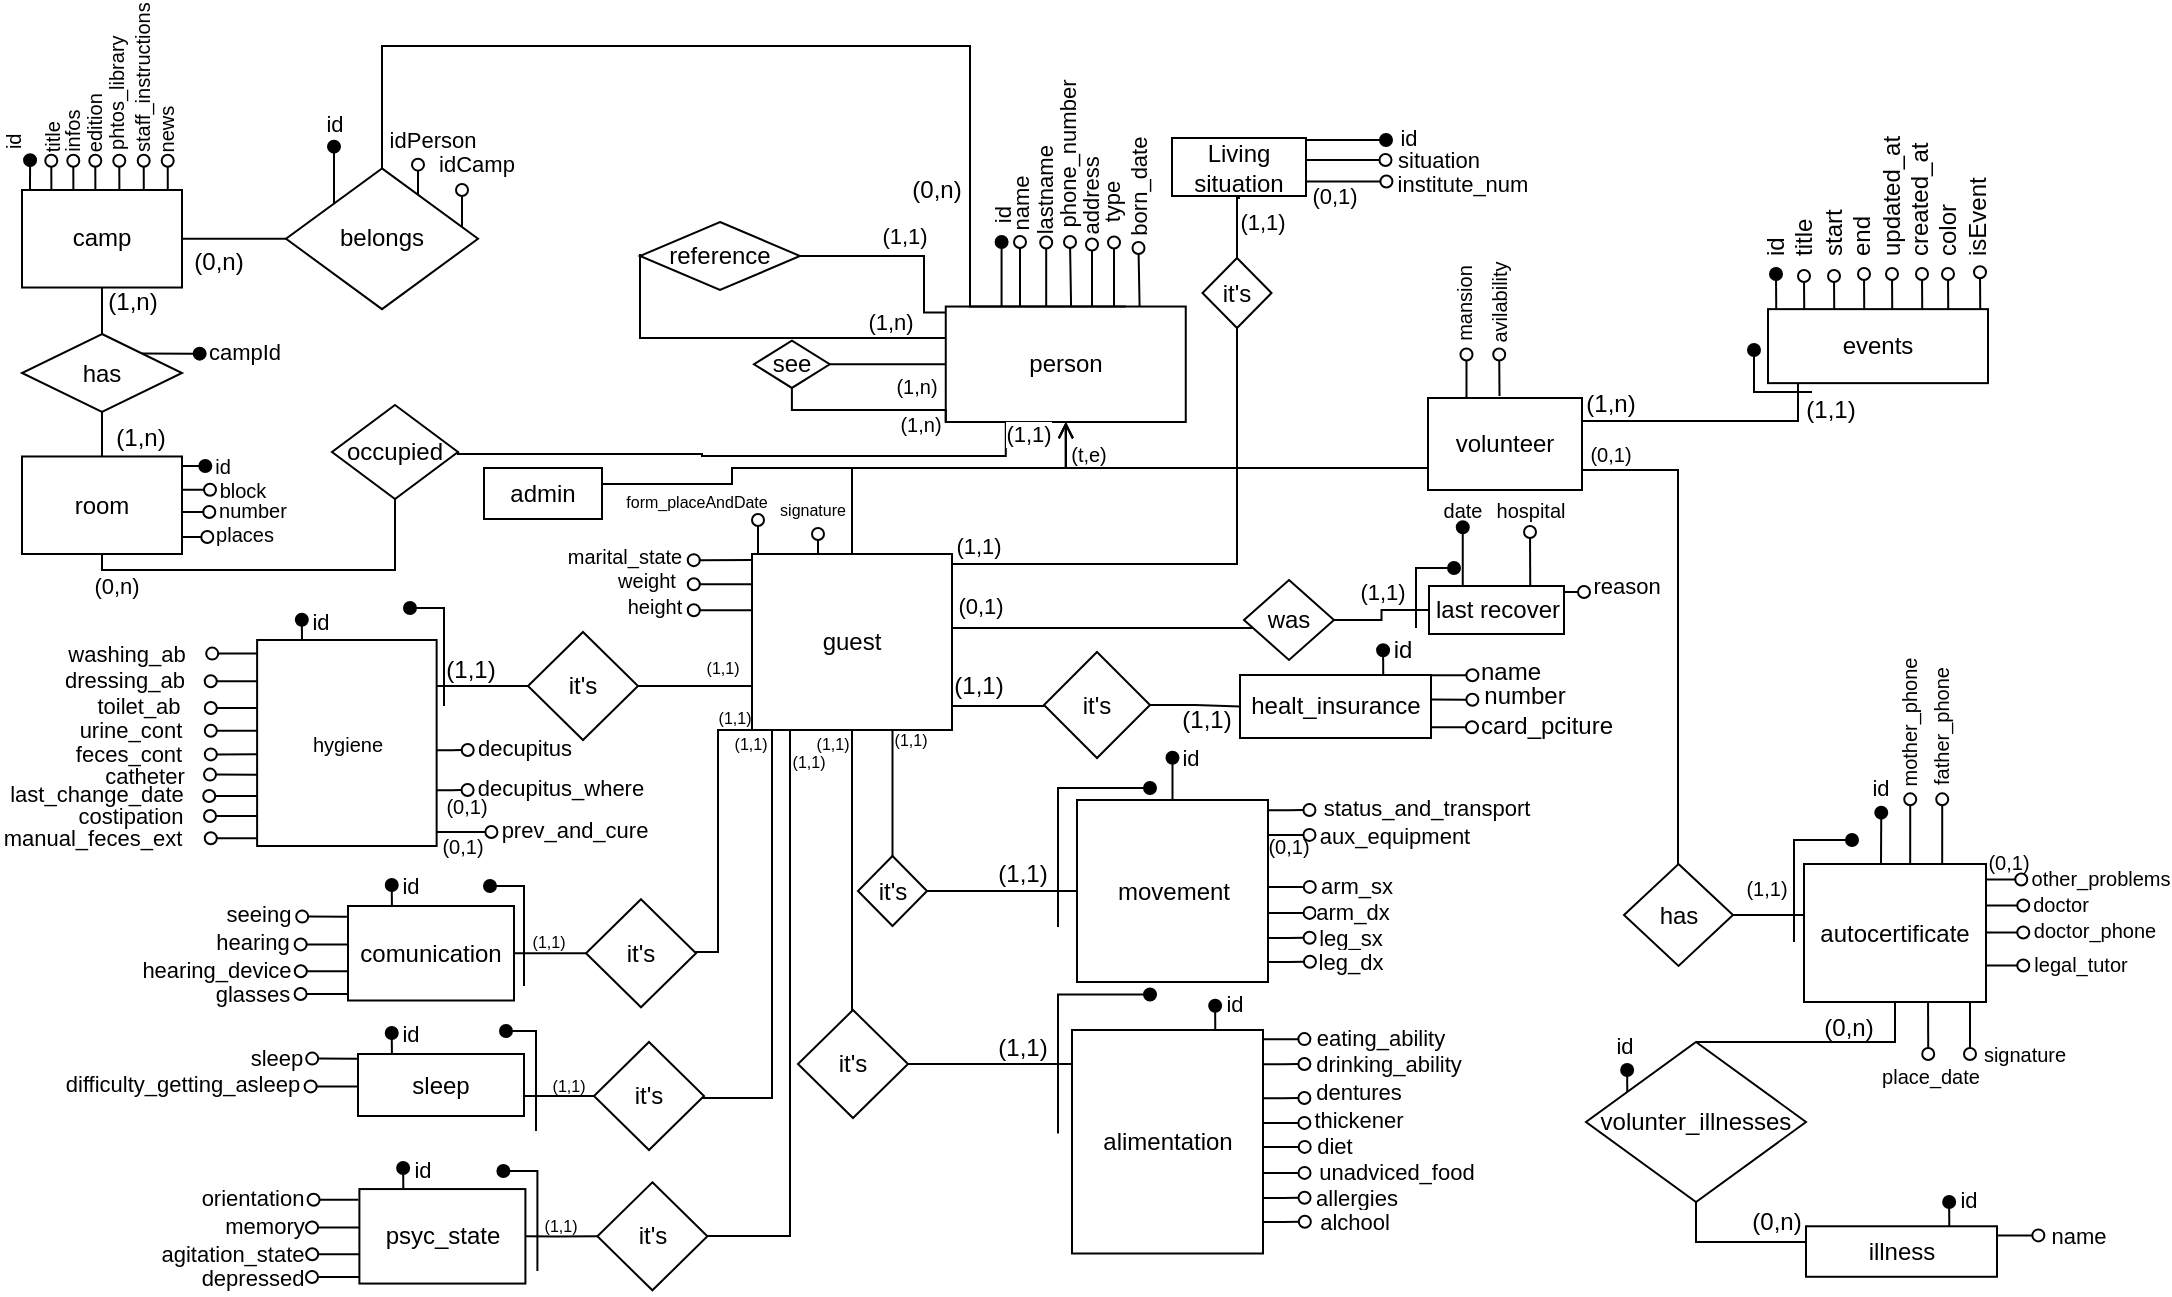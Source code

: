<mxfile version="21.0.6" type="device"><diagram id="2yGPEEQAcxdS4XYlPQXc" name="Pagina-1"><mxGraphModel dx="192" dy="111" grid="0" gridSize="10" guides="1" tooltips="1" connect="1" arrows="1" fold="1" page="1" pageScale="1" pageWidth="1169" pageHeight="827" math="0" shadow="0"><root><mxCell id="0"/><mxCell id="1" parent="0"/><mxCell id="d92tr5JOPHPSoyQb0FX9-78" value="" style="edgeStyle=orthogonalEdgeStyle;rounded=0;orthogonalLoop=1;jettySize=auto;html=1;endArrow=none;endFill=0;exitX=0.998;exitY=0.359;exitDx=0;exitDy=0;exitPerimeter=0;entryX=0.5;entryY=1;entryDx=0;entryDy=0;" parent="1" source="d92tr5JOPHPSoyQb0FX9-55" target="d92tr5JOPHPSoyQb0FX9-77" edge="1"><mxGeometry relative="1" as="geometry"><mxPoint x="495" y="317.584" as="sourcePoint"/><mxPoint x="663.4" y="265.996" as="targetPoint"/><Array as="points"><mxPoint x="479" y="317"/><mxPoint x="648" y="317"/><mxPoint x="648" y="308"/><mxPoint x="647" y="308"/></Array></mxGeometry></mxCell><mxCell id="d92tr5JOPHPSoyQb0FX9-92" value="(0,1)" style="edgeLabel;html=1;align=center;verticalAlign=middle;resizable=0;points=[];" parent="d92tr5JOPHPSoyQb0FX9-78" vertex="1" connectable="0"><mxGeometry x="0.05" relative="1" as="geometry"><mxPoint x="-133" y="8" as="offset"/></mxGeometry></mxCell><mxCell id="d92tr5JOPHPSoyQb0FX9-44" style="edgeStyle=orthogonalEdgeStyle;rounded=0;orthogonalLoop=1;jettySize=auto;html=1;endArrow=oval;endFill=0;" parent="1" edge="1"><mxGeometry relative="1" as="geometry"><mxPoint x="695.747" y="83" as="targetPoint"/><mxPoint x="656.0" y="83.006" as="sourcePoint"/></mxGeometry></mxCell><mxCell id="d92tr5JOPHPSoyQb0FX9-45" value="situation" style="edgeLabel;html=1;align=center;verticalAlign=middle;resizable=0;points=[];" parent="d92tr5JOPHPSoyQb0FX9-44" vertex="1" connectable="0"><mxGeometry x="-0.181" relative="1" as="geometry"><mxPoint x="49" as="offset"/></mxGeometry></mxCell><mxCell id="d92tr5JOPHPSoyQb0FX9-46" style="edgeStyle=orthogonalEdgeStyle;rounded=0;orthogonalLoop=1;jettySize=auto;html=1;exitX=1;exitY=0.75;exitDx=0;exitDy=0;endArrow=oval;endFill=0;" parent="1" source="d92tr5JOPHPSoyQb0FX9-42" edge="1"><mxGeometry relative="1" as="geometry"><mxPoint x="696.207" y="93.724" as="targetPoint"/></mxGeometry></mxCell><mxCell id="d92tr5JOPHPSoyQb0FX9-47" value="institute_num" style="edgeLabel;html=1;align=center;verticalAlign=middle;resizable=0;points=[];" parent="d92tr5JOPHPSoyQb0FX9-46" vertex="1" connectable="0"><mxGeometry x="0.28" relative="1" as="geometry"><mxPoint x="52" y="1" as="offset"/></mxGeometry></mxCell><mxCell id="d92tr5JOPHPSoyQb0FX9-48" value="(0,1)" style="edgeLabel;html=1;align=center;verticalAlign=middle;resizable=0;points=[];" parent="d92tr5JOPHPSoyQb0FX9-46" vertex="1" connectable="0"><mxGeometry x="-0.143" relative="1" as="geometry"><mxPoint x="-4" y="7" as="offset"/></mxGeometry></mxCell><mxCell id="KGgxF1uHyFxNYTSgGuJO-1" style="edgeStyle=orthogonalEdgeStyle;rounded=0;orthogonalLoop=1;jettySize=auto;html=1;exitX=1;exitY=0;exitDx=0;exitDy=0;endArrow=oval;endFill=1;" parent="1" source="d92tr5JOPHPSoyQb0FX9-42" edge="1"><mxGeometry relative="1" as="geometry"><mxPoint x="696" y="73" as="targetPoint"/><Array as="points"><mxPoint x="656" y="73"/></Array></mxGeometry></mxCell><mxCell id="KGgxF1uHyFxNYTSgGuJO-2" value="id" style="edgeLabel;html=1;align=center;verticalAlign=middle;resizable=0;points=[];" parent="KGgxF1uHyFxNYTSgGuJO-1" vertex="1" connectable="0"><mxGeometry x="-0.406" y="1" relative="1" as="geometry"><mxPoint x="40" as="offset"/></mxGeometry></mxCell><mxCell id="d92tr5JOPHPSoyQb0FX9-42" value="Living situation" style="whiteSpace=wrap;html=1;align=center;" parent="1" vertex="1"><mxGeometry x="589" y="72" width="67" height="29" as="geometry"/></mxCell><mxCell id="d92tr5JOPHPSoyQb0FX9-52" style="edgeStyle=orthogonalEdgeStyle;rounded=0;orthogonalLoop=1;jettySize=auto;html=1;endArrow=none;endFill=0;entryX=0.5;entryY=1;entryDx=0;entryDy=0;exitX=0.5;exitY=0;exitDx=0;exitDy=0;" parent="1" source="d92tr5JOPHPSoyQb0FX9-49" target="d92tr5JOPHPSoyQb0FX9-42" edge="1"><mxGeometry relative="1" as="geometry"><mxPoint x="650.581" y="119.968" as="targetPoint"/><mxPoint x="622.571" y="113.072" as="sourcePoint"/><Array as="points"><mxPoint x="622" y="102"/><mxPoint x="623" y="102"/></Array></mxGeometry></mxCell><mxCell id="d92tr5JOPHPSoyQb0FX9-72" value="(1,1)" style="edgeLabel;html=1;align=center;verticalAlign=middle;resizable=0;points=[];" parent="d92tr5JOPHPSoyQb0FX9-52" vertex="1" connectable="0"><mxGeometry x="-0.308" relative="1" as="geometry"><mxPoint x="12" y="-7" as="offset"/></mxGeometry></mxCell><mxCell id="d92tr5JOPHPSoyQb0FX9-49" value="it's" style="rhombus;whiteSpace=wrap;html=1;" parent="1" vertex="1"><mxGeometry x="604.25" y="132" width="34.5" height="35" as="geometry"/></mxCell><mxCell id="d92tr5JOPHPSoyQb0FX9-56" style="edgeStyle=orthogonalEdgeStyle;rounded=0;orthogonalLoop=1;jettySize=auto;html=1;endArrow=open;endFill=0;" parent="1" source="d92tr5JOPHPSoyQb0FX9-55" target="d92tr5JOPHPSoyQb0FX9-14" edge="1"><mxGeometry relative="1" as="geometry"><Array as="points"><mxPoint x="429" y="237"/><mxPoint x="536" y="237"/></Array></mxGeometry></mxCell><mxCell id="d92tr5JOPHPSoyQb0FX9-81" value="" style="edgeStyle=orthogonalEdgeStyle;rounded=0;orthogonalLoop=1;jettySize=auto;html=1;endArrow=none;endFill=0;" parent="1" source="d92tr5JOPHPSoyQb0FX9-77" target="d92tr5JOPHPSoyQb0FX9-80" edge="1"><mxGeometry relative="1" as="geometry"/></mxCell><mxCell id="d92tr5JOPHPSoyQb0FX9-93" value="(1,1)" style="edgeLabel;html=1;align=center;verticalAlign=middle;resizable=0;points=[];" parent="d92tr5JOPHPSoyQb0FX9-81" vertex="1" connectable="0"><mxGeometry x="0.731" relative="1" as="geometry"><mxPoint x="-17" y="-9" as="offset"/></mxGeometry></mxCell><mxCell id="d92tr5JOPHPSoyQb0FX9-77" value="was" style="rhombus;whiteSpace=wrap;html=1;" parent="1" vertex="1"><mxGeometry x="625" y="293" width="45" height="40" as="geometry"/></mxCell><mxCell id="d92tr5JOPHPSoyQb0FX9-123" value="" style="edgeStyle=orthogonalEdgeStyle;rounded=0;orthogonalLoop=1;jettySize=auto;html=1;endArrow=none;endFill=0;" parent="1" edge="1"><mxGeometry relative="1" as="geometry"><Array as="points"><mxPoint x="507" y="356"/><mxPoint x="507" y="356"/></Array><mxPoint x="479.0" y="356.0" as="sourcePoint"/><mxPoint x="529.5" y="356.0" as="targetPoint"/></mxGeometry></mxCell><mxCell id="d92tr5JOPHPSoyQb0FX9-170" value="" style="edgeStyle=orthogonalEdgeStyle;rounded=0;orthogonalLoop=1;jettySize=auto;html=1;endArrow=none;endFill=0;" parent="1" source="d92tr5JOPHPSoyQb0FX9-55" target="d92tr5JOPHPSoyQb0FX9-169" edge="1"><mxGeometry relative="1" as="geometry"><Array as="points"><mxPoint x="429" y="433"/><mxPoint x="429" y="433"/></Array></mxGeometry></mxCell><mxCell id="g3LwlrvmAIUcgralGcgX-16" style="edgeStyle=orthogonalEdgeStyle;rounded=0;orthogonalLoop=1;jettySize=auto;html=1;exitX=0;exitY=0.75;exitDx=0;exitDy=0;entryX=1;entryY=0.5;entryDx=0;entryDy=0;fontSize=10;endArrow=none;endFill=0;" parent="1" source="d92tr5JOPHPSoyQb0FX9-55" target="g3LwlrvmAIUcgralGcgX-15" edge="1"><mxGeometry relative="1" as="geometry"/></mxCell><mxCell id="d92tr5JOPHPSoyQb0FX9-126" value="" style="edgeStyle=orthogonalEdgeStyle;rounded=0;orthogonalLoop=1;jettySize=auto;html=1;endArrow=none;endFill=0;" parent="1" source="d92tr5JOPHPSoyQb0FX9-122" target="d92tr5JOPHPSoyQb0FX9-125" edge="1"><mxGeometry relative="1" as="geometry"/></mxCell><mxCell id="d92tr5JOPHPSoyQb0FX9-122" value="it's" style="rhombus;whiteSpace=wrap;html=1;fillColor=#FFFFFF;" parent="1" vertex="1"><mxGeometry x="525" y="329" width="53" height="53" as="geometry"/></mxCell><mxCell id="d92tr5JOPHPSoyQb0FX9-133" value="(1,1)" style="text;html=1;align=center;verticalAlign=middle;resizable=0;points=[];autosize=1;strokeColor=none;fillColor=none;" parent="1" vertex="1"><mxGeometry x="470" y="333" width="43" height="26" as="geometry"/></mxCell><mxCell id="d92tr5JOPHPSoyQb0FX9-134" value="(1,1)" style="text;html=1;align=center;verticalAlign=middle;resizable=0;points=[];autosize=1;strokeColor=none;fillColor=none;" parent="1" vertex="1"><mxGeometry x="584" y="350" width="43" height="26" as="geometry"/></mxCell><mxCell id="d92tr5JOPHPSoyQb0FX9-149" style="edgeStyle=orthogonalEdgeStyle;rounded=0;orthogonalLoop=1;jettySize=auto;html=1;endArrow=none;endFill=0;" parent="1" source="d92tr5JOPHPSoyQb0FX9-145" target="d92tr5JOPHPSoyQb0FX9-55" edge="1"><mxGeometry relative="1" as="geometry"><mxPoint x="449" y="374" as="targetPoint"/><Array as="points"><mxPoint x="449" y="380"/><mxPoint x="449" y="380"/></Array></mxGeometry></mxCell><mxCell id="d92tr5JOPHPSoyQb0FX9-150" style="edgeStyle=orthogonalEdgeStyle;rounded=0;orthogonalLoop=1;jettySize=auto;html=1;endArrow=none;endFill=0;" parent="1" source="d92tr5JOPHPSoyQb0FX9-145" target="d92tr5JOPHPSoyQb0FX9-140" edge="1"><mxGeometry relative="1" as="geometry"/></mxCell><mxCell id="d92tr5JOPHPSoyQb0FX9-145" value="it's" style="rhombus;whiteSpace=wrap;html=1;" parent="1" vertex="1"><mxGeometry x="432" y="431" width="34.5" height="35" as="geometry"/></mxCell><mxCell id="d92tr5JOPHPSoyQb0FX9-153" value="(1,1)" style="text;html=1;align=center;verticalAlign=middle;resizable=0;points=[];autosize=1;strokeColor=none;fillColor=none;" parent="1" vertex="1"><mxGeometry x="492" y="427" width="43" height="26" as="geometry"/></mxCell><mxCell id="d92tr5JOPHPSoyQb0FX9-171" style="edgeStyle=orthogonalEdgeStyle;rounded=0;orthogonalLoop=1;jettySize=auto;html=1;endArrow=none;endFill=0;entryX=0.009;entryY=0.422;entryDx=0;entryDy=0;entryPerimeter=0;exitX=1;exitY=0.5;exitDx=0;exitDy=0;" parent="1" source="d92tr5JOPHPSoyQb0FX9-169" edge="1"><mxGeometry relative="1" as="geometry"><mxPoint x="542.359" y="533.043" as="targetPoint"/><mxPoint x="445" y="526" as="sourcePoint"/><Array as="points"><mxPoint x="445" y="535"/><mxPoint x="542" y="535"/></Array></mxGeometry></mxCell><mxCell id="d92tr5JOPHPSoyQb0FX9-169" value="it's" style="rhombus;whiteSpace=wrap;html=1;fillColor=#FFFFFF;" parent="1" vertex="1"><mxGeometry x="402" y="508" width="55" height="54" as="geometry"/></mxCell><mxCell id="g3LwlrvmAIUcgralGcgX-15" value="it's" style="rhombus;whiteSpace=wrap;html=1;fillColor=#FFFFFF;" parent="1" vertex="1"><mxGeometry x="267" y="319" width="55" height="54" as="geometry"/></mxCell><mxCell id="g3LwlrvmAIUcgralGcgX-19" value="" style="edgeStyle=orthogonalEdgeStyle;rounded=0;orthogonalLoop=1;jettySize=auto;html=1;fontSize=10;endArrow=none;endFill=0;" parent="1" target="g3LwlrvmAIUcgralGcgX-15" edge="1"><mxGeometry relative="1" as="geometry"><mxPoint x="207" y="348" as="sourcePoint"/><mxPoint x="267" y="345" as="targetPoint"/><Array as="points"><mxPoint x="207" y="346"/></Array></mxGeometry></mxCell><mxCell id="g3LwlrvmAIUcgralGcgX-54" value="(1,1)" style="text;html=1;align=center;verticalAlign=middle;resizable=0;points=[];autosize=1;strokeColor=none;fillColor=none;fontSize=8;" parent="1" vertex="1"><mxGeometry x="347" y="326" width="34" height="22" as="geometry"/></mxCell><mxCell id="g3LwlrvmAIUcgralGcgX-55" style="edgeStyle=orthogonalEdgeStyle;rounded=0;orthogonalLoop=1;jettySize=auto;html=1;endArrow=oval;endFill=1;" parent="1" edge="1"><mxGeometry relative="1" as="geometry"><mxPoint x="578" y="397" as="targetPoint"/><mxPoint x="532" y="466.5" as="sourcePoint"/><Array as="points"><mxPoint x="532" y="397"/><mxPoint x="567" y="397"/></Array></mxGeometry></mxCell><mxCell id="g3LwlrvmAIUcgralGcgX-57" value="(1,1)" style="text;html=1;align=center;verticalAlign=middle;resizable=0;points=[];autosize=1;strokeColor=none;fillColor=none;fontSize=8;" parent="1" vertex="1"><mxGeometry x="402" y="364.45" width="34" height="22" as="geometry"/></mxCell><mxCell id="g3LwlrvmAIUcgralGcgX-58" value="(1,1)" style="text;html=1;align=center;verticalAlign=middle;resizable=0;points=[];autosize=1;strokeColor=none;fillColor=none;" parent="1" vertex="1"><mxGeometry x="492" y="514" width="43" height="26" as="geometry"/></mxCell><mxCell id="g3LwlrvmAIUcgralGcgX-64" value="" style="group" parent="1" vertex="1" connectable="0"><mxGeometry x="711" y="246" width="83" height="74" as="geometry"/></mxCell><mxCell id="d92tr5JOPHPSoyQb0FX9-87" style="rounded=0;orthogonalLoop=1;jettySize=auto;html=1;endArrow=oval;endFill=0;exitX=0.917;exitY=1.016;exitDx=0;exitDy=0;exitPerimeter=0;edgeStyle=orthogonalEdgeStyle;" parent="g3LwlrvmAIUcgralGcgX-64" edge="1"><mxGeometry relative="1" as="geometry"><mxPoint x="84" y="53" as="targetPoint"/><mxPoint x="73.998" y="50.384" as="sourcePoint"/><Array as="points"><mxPoint x="74.1" y="53"/></Array></mxGeometry></mxCell><mxCell id="d92tr5JOPHPSoyQb0FX9-88" value="reason" style="edgeLabel;html=1;align=center;verticalAlign=middle;resizable=0;points=[];labelBackgroundColor=none;" parent="d92tr5JOPHPSoyQb0FX9-87" vertex="1" connectable="0"><mxGeometry x="1" y="5" relative="1" as="geometry"><mxPoint x="21" y="2" as="offset"/></mxGeometry></mxCell><mxCell id="g3LwlrvmAIUcgralGcgX-60" style="edgeStyle=orthogonalEdgeStyle;rounded=0;orthogonalLoop=1;jettySize=auto;html=1;exitX=0.25;exitY=0;exitDx=0;exitDy=0;fontSize=10;endArrow=oval;endFill=1;" parent="g3LwlrvmAIUcgralGcgX-64" source="d92tr5JOPHPSoyQb0FX9-80" edge="1"><mxGeometry relative="1" as="geometry"><mxPoint x="23.386" y="20.659" as="targetPoint"/></mxGeometry></mxCell><mxCell id="g3LwlrvmAIUcgralGcgX-62" style="edgeStyle=orthogonalEdgeStyle;rounded=0;orthogonalLoop=1;jettySize=auto;html=1;exitX=0.75;exitY=0;exitDx=0;exitDy=0;fontSize=10;endArrow=oval;endFill=0;" parent="g3LwlrvmAIUcgralGcgX-64" source="d92tr5JOPHPSoyQb0FX9-80" edge="1"><mxGeometry relative="1" as="geometry"><mxPoint x="57" y="23" as="targetPoint"/></mxGeometry></mxCell><mxCell id="d92tr5JOPHPSoyQb0FX9-80" value="last recover" style="whiteSpace=wrap;html=1;" parent="g3LwlrvmAIUcgralGcgX-64" vertex="1"><mxGeometry x="6.5" y="50" width="67.5" height="24" as="geometry"/></mxCell><mxCell id="d92tr5JOPHPSoyQb0FX9-96" style="edgeStyle=orthogonalEdgeStyle;rounded=0;orthogonalLoop=1;jettySize=auto;html=1;endArrow=oval;endFill=1;" parent="g3LwlrvmAIUcgralGcgX-64" edge="1"><mxGeometry relative="1" as="geometry"><mxPoint x="19" y="41" as="targetPoint"/><mxPoint y="71" as="sourcePoint"/><Array as="points"><mxPoint y="71"/><mxPoint y="42"/></Array></mxGeometry></mxCell><mxCell id="g3LwlrvmAIUcgralGcgX-61" value="date" style="text;html=1;align=center;verticalAlign=middle;resizable=0;points=[];autosize=1;strokeColor=none;fillColor=none;fontSize=10;" parent="g3LwlrvmAIUcgralGcgX-64" vertex="1"><mxGeometry x="4" width="37" height="24" as="geometry"/></mxCell><mxCell id="g3LwlrvmAIUcgralGcgX-63" value="hospital" style="text;html=1;align=center;verticalAlign=middle;resizable=0;points=[];autosize=1;strokeColor=none;fillColor=none;fontSize=10;" parent="g3LwlrvmAIUcgralGcgX-64" vertex="1"><mxGeometry x="31" width="52" height="24" as="geometry"/></mxCell><mxCell id="g3LwlrvmAIUcgralGcgX-69" style="edgeStyle=orthogonalEdgeStyle;rounded=0;orthogonalLoop=1;jettySize=auto;html=1;entryX=0.5;entryY=1;entryDx=0;entryDy=0;fontSize=10;endArrow=open;endFill=0;" parent="1" source="g3LwlrvmAIUcgralGcgX-68" target="d92tr5JOPHPSoyQb0FX9-14" edge="1"><mxGeometry relative="1" as="geometry"><Array as="points"><mxPoint x="536" y="237"/></Array></mxGeometry></mxCell><mxCell id="g3LwlrvmAIUcgralGcgX-72" style="edgeStyle=orthogonalEdgeStyle;rounded=0;orthogonalLoop=1;jettySize=auto;html=1;exitX=0.25;exitY=0;exitDx=0;exitDy=0;fontSize=10;endArrow=oval;endFill=0;" parent="1" source="g3LwlrvmAIUcgralGcgX-68" edge="1"><mxGeometry relative="1" as="geometry"><mxPoint x="736.245" y="180.265" as="targetPoint"/></mxGeometry></mxCell><mxCell id="g3LwlrvmAIUcgralGcgX-74" style="edgeStyle=orthogonalEdgeStyle;rounded=0;orthogonalLoop=1;jettySize=auto;html=1;exitX=0.75;exitY=0;exitDx=0;exitDy=0;fontSize=10;endArrow=oval;endFill=0;" parent="1" edge="1"><mxGeometry relative="1" as="geometry"><mxPoint x="752.612" y="180.265" as="targetPoint"/><mxPoint x="752.75" y="201" as="sourcePoint"/></mxGeometry></mxCell><mxCell id="g3LwlrvmAIUcgralGcgX-78" value="" style="edgeStyle=orthogonalEdgeStyle;rounded=0;orthogonalLoop=1;jettySize=auto;html=1;fontSize=10;endArrow=none;endFill=0;entryX=0.5;entryY=0;entryDx=0;entryDy=0;" parent="1" source="g3LwlrvmAIUcgralGcgX-68" target="g3LwlrvmAIUcgralGcgX-77" edge="1"><mxGeometry relative="1" as="geometry"><Array as="points"><mxPoint x="842" y="238"/><mxPoint x="842" y="435"/></Array></mxGeometry></mxCell><mxCell id="obeje9qbutGDM1TeAJpp-2" style="edgeStyle=orthogonalEdgeStyle;rounded=0;orthogonalLoop=1;jettySize=auto;html=1;exitX=1;exitY=0.25;exitDx=0;exitDy=0;endArrow=none;endFill=0;" parent="1" source="g3LwlrvmAIUcgralGcgX-68" edge="1"><mxGeometry relative="1" as="geometry"><mxPoint x="933" y="160.667" as="targetPoint"/><Array as="points"><mxPoint x="902" y="214"/><mxPoint x="902" y="161"/></Array></mxGeometry></mxCell><mxCell id="g3LwlrvmAIUcgralGcgX-68" value="volunteer" style="whiteSpace=wrap;html=1;align=center;fillColor=#FFFFFF;" parent="1" vertex="1"><mxGeometry x="717" y="202" width="77" height="46" as="geometry"/></mxCell><mxCell id="g3LwlrvmAIUcgralGcgX-70" value="(t,e)" style="text;html=1;align=center;verticalAlign=middle;resizable=0;points=[];autosize=1;strokeColor=none;fillColor=none;fontSize=10;" parent="1" vertex="1"><mxGeometry x="529" y="218" width="36" height="24" as="geometry"/></mxCell><mxCell id="g3LwlrvmAIUcgralGcgX-73" value="mansion" style="text;html=1;align=center;verticalAlign=middle;resizable=0;points=[];autosize=1;strokeColor=none;fillColor=none;fontSize=10;horizontal=0;" parent="1" vertex="1"><mxGeometry x="707" y="143" width="56" height="24" as="geometry"/></mxCell><mxCell id="g3LwlrvmAIUcgralGcgX-75" value="avilability" style="text;html=1;align=center;verticalAlign=middle;resizable=0;points=[];autosize=1;strokeColor=none;fillColor=none;fontSize=10;horizontal=0;" parent="1" vertex="1"><mxGeometry x="723" y="143" width="59" height="24" as="geometry"/></mxCell><mxCell id="g3LwlrvmAIUcgralGcgX-81" value="(0,1)" style="text;html=1;align=center;verticalAlign=middle;resizable=0;points=[];autosize=1;strokeColor=none;fillColor=none;fontSize=10;" parent="1" vertex="1"><mxGeometry x="788" y="218" width="39" height="24" as="geometry"/></mxCell><mxCell id="g3LwlrvmAIUcgralGcgX-191" style="edgeStyle=orthogonalEdgeStyle;rounded=0;orthogonalLoop=1;jettySize=auto;html=1;exitX=1;exitY=0;exitDx=0;exitDy=0;strokeColor=#000000;fontSize=10;endArrow=oval;endFill=0;" parent="1" edge="1"><mxGeometry relative="1" as="geometry"><mxPoint x="349.88" y="283.08" as="targetPoint"/><mxPoint x="388.996" y="282.987" as="sourcePoint"/><Array as="points"><mxPoint x="378.88" y="282.99"/><mxPoint x="378.88" y="282.99"/></Array></mxGeometry></mxCell><mxCell id="g3LwlrvmAIUcgralGcgX-192" value="marital_state" style="edgeLabel;html=1;align=center;verticalAlign=middle;resizable=0;points=[];fontSize=10;labelBackgroundColor=none;" parent="g3LwlrvmAIUcgralGcgX-191" vertex="1" connectable="0"><mxGeometry x="-0.321" y="-5" relative="1" as="geometry"><mxPoint x="-61" y="3" as="offset"/></mxGeometry></mxCell><mxCell id="g3LwlrvmAIUcgralGcgX-193" style="edgeStyle=orthogonalEdgeStyle;rounded=0;orthogonalLoop=1;jettySize=auto;html=1;exitX=1;exitY=0;exitDx=0;exitDy=0;strokeColor=#000000;fontSize=10;endArrow=oval;endFill=0;" parent="1" edge="1"><mxGeometry relative="1" as="geometry"><mxPoint x="349.88" y="295.17" as="targetPoint"/><mxPoint x="388.996" y="295.077" as="sourcePoint"/></mxGeometry></mxCell><mxCell id="g3LwlrvmAIUcgralGcgX-194" value="weight" style="edgeLabel;html=1;align=center;verticalAlign=middle;resizable=0;points=[];fontSize=10;labelBackgroundColor=none;" parent="g3LwlrvmAIUcgralGcgX-193" vertex="1" connectable="0"><mxGeometry x="-0.321" y="-5" relative="1" as="geometry"><mxPoint x="-50" y="3" as="offset"/></mxGeometry></mxCell><mxCell id="g3LwlrvmAIUcgralGcgX-195" style="edgeStyle=orthogonalEdgeStyle;rounded=0;orthogonalLoop=1;jettySize=auto;html=1;exitX=1;exitY=0;exitDx=0;exitDy=0;strokeColor=#000000;fontSize=10;endArrow=oval;endFill=0;" parent="1" edge="1"><mxGeometry relative="1" as="geometry"><mxPoint x="349.88" y="308.17" as="targetPoint"/><mxPoint x="388.996" y="308.077" as="sourcePoint"/></mxGeometry></mxCell><mxCell id="g3LwlrvmAIUcgralGcgX-196" value="height" style="edgeLabel;html=1;align=center;verticalAlign=middle;resizable=0;points=[];fontSize=10;labelBackgroundColor=none;" parent="g3LwlrvmAIUcgralGcgX-195" vertex="1" connectable="0"><mxGeometry x="-0.321" y="-5" relative="1" as="geometry"><mxPoint x="-46" y="3" as="offset"/></mxGeometry></mxCell><mxCell id="KGgxF1uHyFxNYTSgGuJO-4" style="edgeStyle=orthogonalEdgeStyle;rounded=0;orthogonalLoop=1;jettySize=auto;html=1;exitX=0;exitY=1;exitDx=0;exitDy=0;endArrow=none;endFill=0;" parent="1" source="d92tr5JOPHPSoyQb0FX9-55" target="KGgxF1uHyFxNYTSgGuJO-23" edge="1"><mxGeometry relative="1" as="geometry"><mxPoint x="348.08" y="480.586" as="targetPoint"/><Array as="points"><mxPoint x="362" y="368"/><mxPoint x="362" y="479"/></Array></mxGeometry></mxCell><mxCell id="g3LwlrvmAIUcgralGcgX-218" style="edgeStyle=orthogonalEdgeStyle;rounded=0;orthogonalLoop=1;jettySize=auto;html=1;entryX=0.5;entryY=1;entryDx=0;entryDy=0;strokeColor=#000000;fontSize=10;endArrow=open;endFill=0;" parent="1" source="g3LwlrvmAIUcgralGcgX-204" target="d92tr5JOPHPSoyQb0FX9-14" edge="1"><mxGeometry relative="1" as="geometry"><Array as="points"><mxPoint x="369" y="245"/><mxPoint x="369" y="237"/><mxPoint x="536" y="237"/></Array></mxGeometry></mxCell><mxCell id="g3LwlrvmAIUcgralGcgX-204" value="admin" style="whiteSpace=wrap;html=1;align=center;fillColor=#FFFFFF;" parent="1" vertex="1"><mxGeometry x="245" y="237" width="59" height="25.5" as="geometry"/></mxCell><mxCell id="g3LwlrvmAIUcgralGcgX-210" value="" style="edgeStyle=orthogonalEdgeStyle;rounded=0;orthogonalLoop=1;jettySize=auto;html=1;strokeColor=#000000;fontSize=10;endArrow=none;endFill=0;" parent="1" source="g3LwlrvmAIUcgralGcgX-207" target="g3LwlrvmAIUcgralGcgX-209" edge="1"><mxGeometry relative="1" as="geometry"/></mxCell><mxCell id="gVezqAcy35Ctmi2YLO8S-2" style="edgeStyle=orthogonalEdgeStyle;rounded=0;orthogonalLoop=1;jettySize=auto;html=1;exitX=0;exitY=0;exitDx=0;exitDy=0;endArrow=oval;endFill=1;" parent="1" source="g3LwlrvmAIUcgralGcgX-207" edge="1"><mxGeometry relative="1" as="geometry"><mxPoint x="170" y="76.333" as="targetPoint"/></mxGeometry></mxCell><mxCell id="gVezqAcy35Ctmi2YLO8S-3" value="id" style="edgeLabel;html=1;align=center;verticalAlign=middle;resizable=0;points=[];" parent="gVezqAcy35Ctmi2YLO8S-2" vertex="1" connectable="0"><mxGeometry x="0.232" relative="1" as="geometry"><mxPoint y="-23" as="offset"/></mxGeometry></mxCell><mxCell id="g3LwlrvmAIUcgralGcgX-240" value="" style="group" parent="1" vertex="1" connectable="0"><mxGeometry x="323" y="114" width="300" height="113" as="geometry"/></mxCell><mxCell id="d92tr5JOPHPSoyQb0FX9-20" style="edgeStyle=orthogonalEdgeStyle;rounded=0;orthogonalLoop=1;jettySize=auto;html=1;endArrow=oval;endFill=0;exitX=0.25;exitY=0;exitDx=0;exitDy=0;" parent="g3LwlrvmAIUcgralGcgX-240" edge="1"><mxGeometry relative="1" as="geometry"><mxPoint x="190" y="10" as="targetPoint"/><mxPoint x="190.0" y="60" as="sourcePoint"/><Array as="points"><mxPoint x="190" y="10"/></Array></mxGeometry></mxCell><mxCell id="d92tr5JOPHPSoyQb0FX9-21" value="name" style="edgeLabel;html=1;align=center;verticalAlign=middle;resizable=0;points=[];horizontal=0;labelBackgroundColor=none;" parent="d92tr5JOPHPSoyQb0FX9-20" vertex="1" connectable="0"><mxGeometry x="-0.36" y="-1" relative="1" as="geometry"><mxPoint x="-1" y="-53" as="offset"/></mxGeometry></mxCell><mxCell id="d92tr5JOPHPSoyQb0FX9-22" style="edgeStyle=orthogonalEdgeStyle;rounded=0;orthogonalLoop=1;jettySize=auto;html=1;endArrow=oval;endFill=0;" parent="g3LwlrvmAIUcgralGcgX-240" edge="1"><mxGeometry relative="1" as="geometry"><mxPoint x="203.1" y="10.27" as="targetPoint"/><mxPoint x="203.1" y="42.27" as="sourcePoint"/><Array as="points"><mxPoint x="203" y="22"/></Array></mxGeometry></mxCell><mxCell id="d92tr5JOPHPSoyQb0FX9-23" value="lastname" style="edgeLabel;html=1;align=center;verticalAlign=middle;resizable=0;points=[];horizontal=0;labelBackgroundColor=none;" parent="d92tr5JOPHPSoyQb0FX9-22" vertex="1" connectable="0"><mxGeometry x="-0.36" y="-1" relative="1" as="geometry"><mxPoint x="-2" y="-48" as="offset"/></mxGeometry></mxCell><mxCell id="d92tr5JOPHPSoyQb0FX9-24" style="edgeStyle=orthogonalEdgeStyle;rounded=0;orthogonalLoop=1;jettySize=auto;html=1;endArrow=oval;endFill=0;" parent="g3LwlrvmAIUcgralGcgX-240" edge="1"><mxGeometry relative="1" as="geometry"><mxPoint x="215" y="10" as="targetPoint"/><mxPoint x="215.5" y="82.27" as="sourcePoint"/><Array as="points"><mxPoint x="215.49" y="39.27"/></Array></mxGeometry></mxCell><mxCell id="d92tr5JOPHPSoyQb0FX9-25" value="phone_number" style="edgeLabel;html=1;align=center;verticalAlign=middle;resizable=0;points=[];horizontal=0;labelBackgroundColor=none;" parent="d92tr5JOPHPSoyQb0FX9-24" vertex="1" connectable="0"><mxGeometry x="-0.36" y="-1" relative="1" as="geometry"><mxPoint x="-3" y="-92" as="offset"/></mxGeometry></mxCell><mxCell id="d92tr5JOPHPSoyQb0FX9-69" style="edgeStyle=orthogonalEdgeStyle;rounded=0;orthogonalLoop=1;jettySize=auto;html=1;entryX=0;entryY=0;entryDx=0;entryDy=0;endArrow=none;endFill=0;" parent="g3LwlrvmAIUcgralGcgX-240" source="d92tr5JOPHPSoyQb0FX9-54" edge="1"><mxGeometry relative="1" as="geometry"><mxPoint x="80" y="17" as="sourcePoint"/><mxPoint x="152.88" y="45.27" as="targetPoint"/><Array as="points"><mxPoint x="142" y="17"/><mxPoint x="142" y="45"/></Array></mxGeometry></mxCell><mxCell id="d92tr5JOPHPSoyQb0FX9-74" value="(1,n)" style="edgeLabel;html=1;align=center;verticalAlign=middle;resizable=0;points=[];" parent="d92tr5JOPHPSoyQb0FX9-69" vertex="1" connectable="0"><mxGeometry x="0.735" relative="1" as="geometry"><mxPoint x="-17" y="7" as="offset"/></mxGeometry></mxCell><mxCell id="g3LwlrvmAIUcgralGcgX-98" style="edgeStyle=orthogonalEdgeStyle;rounded=0;orthogonalLoop=1;jettySize=auto;html=1;exitX=0;exitY=0.5;exitDx=0;exitDy=0;entryX=0.011;entryY=0.334;entryDx=0;entryDy=0;entryPerimeter=0;strokeColor=#000000;fontSize=10;endArrow=none;endFill=0;" parent="g3LwlrvmAIUcgralGcgX-240" edge="1"><mxGeometry relative="1" as="geometry"><mxPoint y="16.0" as="sourcePoint"/><mxPoint x="154.2" y="63.552" as="targetPoint"/><Array as="points"><mxPoint y="58"/><mxPoint x="154" y="58"/></Array></mxGeometry></mxCell><mxCell id="d92tr5JOPHPSoyQb0FX9-54" value="reference" style="rhombus;whiteSpace=wrap;html=1;" parent="g3LwlrvmAIUcgralGcgX-240" vertex="1"><mxGeometry width="80" height="34" as="geometry"/></mxCell><mxCell id="d92tr5JOPHPSoyQb0FX9-75" style="rounded=0;orthogonalLoop=1;jettySize=auto;html=1;endArrow=oval;endFill=0;edgeStyle=orthogonalEdgeStyle;exitX=0.425;exitY=0.014;exitDx=0;exitDy=0;exitPerimeter=0;" parent="g3LwlrvmAIUcgralGcgX-240" edge="1"><mxGeometry relative="1" as="geometry"><mxPoint x="226" y="11.28" as="targetPoint"/><mxPoint x="223.88" y="43.078" as="sourcePoint"/></mxGeometry></mxCell><mxCell id="d92tr5JOPHPSoyQb0FX9-76" value="address" style="edgeLabel;html=1;align=center;verticalAlign=middle;resizable=0;points=[];labelBackgroundColor=none;horizontal=0;" parent="d92tr5JOPHPSoyQb0FX9-75" vertex="1" connectable="0"><mxGeometry x="-0.36" y="-1" relative="1" as="geometry"><mxPoint x="-2" y="-47" as="offset"/></mxGeometry></mxCell><mxCell id="g3LwlrvmAIUcgralGcgX-99" value="(1,1)" style="edgeLabel;html=1;align=center;verticalAlign=middle;resizable=0;points=[];" parent="g3LwlrvmAIUcgralGcgX-240" vertex="1" connectable="0"><mxGeometry x="132.003" y="7" as="geometry"/></mxCell><mxCell id="g3LwlrvmAIUcgralGcgX-220" style="edgeStyle=orthogonalEdgeStyle;rounded=0;orthogonalLoop=1;jettySize=auto;html=1;endArrow=oval;endFill=1;exitX=0.25;exitY=0;exitDx=0;exitDy=0;" parent="g3LwlrvmAIUcgralGcgX-240" edge="1"><mxGeometry relative="1" as="geometry"><mxPoint x="180.77" y="10.01" as="targetPoint"/><mxPoint x="180.77" y="60.01" as="sourcePoint"/><Array as="points"><mxPoint x="180.77" y="10.01"/></Array></mxGeometry></mxCell><mxCell id="g3LwlrvmAIUcgralGcgX-221" value="id" style="edgeLabel;html=1;align=center;verticalAlign=middle;resizable=0;points=[];horizontal=0;labelBackgroundColor=none;" parent="g3LwlrvmAIUcgralGcgX-220" vertex="1" connectable="0"><mxGeometry x="-0.36" y="-1" relative="1" as="geometry"><mxPoint x="-1" y="-47" as="offset"/></mxGeometry></mxCell><mxCell id="g3LwlrvmAIUcgralGcgX-222" style="edgeStyle=orthogonalEdgeStyle;rounded=0;orthogonalLoop=1;jettySize=auto;html=1;endArrow=oval;endFill=0;" parent="g3LwlrvmAIUcgralGcgX-240" edge="1"><mxGeometry relative="1" as="geometry"><mxPoint x="237.0" y="10.27" as="targetPoint"/><mxPoint x="237.011" y="42.27" as="sourcePoint"/><Array as="points"><mxPoint x="236.9" y="22"/></Array></mxGeometry></mxCell><mxCell id="g3LwlrvmAIUcgralGcgX-223" value="type" style="edgeLabel;html=1;align=center;verticalAlign=middle;resizable=0;points=[];horizontal=0;labelBackgroundColor=none;" parent="g3LwlrvmAIUcgralGcgX-222" vertex="1" connectable="0"><mxGeometry x="-0.36" y="-1" relative="1" as="geometry"><mxPoint x="-2" y="-42" as="offset"/></mxGeometry></mxCell><mxCell id="g3LwlrvmAIUcgralGcgX-224" style="edgeStyle=orthogonalEdgeStyle;rounded=0;orthogonalLoop=1;jettySize=auto;html=1;endArrow=oval;endFill=0;" parent="g3LwlrvmAIUcgralGcgX-240" edge="1"><mxGeometry relative="1" as="geometry"><mxPoint x="249.25" y="13" as="targetPoint"/><mxPoint x="249.75" y="85.27" as="sourcePoint"/><Array as="points"><mxPoint x="249.74" y="42.27"/></Array></mxGeometry></mxCell><mxCell id="g3LwlrvmAIUcgralGcgX-225" value="born_date" style="edgeLabel;html=1;align=center;verticalAlign=middle;resizable=0;points=[];horizontal=0;labelBackgroundColor=none;" parent="g3LwlrvmAIUcgralGcgX-224" vertex="1" connectable="0"><mxGeometry x="-0.36" y="-1" relative="1" as="geometry"><mxPoint x="-2" y="-79" as="offset"/></mxGeometry></mxCell><mxCell id="d92tr5JOPHPSoyQb0FX9-14" value="person" style="whiteSpace=wrap;html=1;align=center;" parent="g3LwlrvmAIUcgralGcgX-240" vertex="1"><mxGeometry x="152.88" y="42.27" width="120" height="57.73" as="geometry"/></mxCell><mxCell id="g3LwlrvmAIUcgralGcgX-231" style="edgeStyle=orthogonalEdgeStyle;rounded=0;orthogonalLoop=1;jettySize=auto;html=1;entryX=0;entryY=1;entryDx=0;entryDy=0;strokeColor=#000000;fontSize=10;endArrow=none;endFill=0;" parent="g3LwlrvmAIUcgralGcgX-240" source="g3LwlrvmAIUcgralGcgX-229" target="d92tr5JOPHPSoyQb0FX9-14" edge="1"><mxGeometry relative="1" as="geometry"><Array as="points"><mxPoint x="76" y="94"/><mxPoint x="153" y="94"/></Array></mxGeometry></mxCell><mxCell id="g3LwlrvmAIUcgralGcgX-229" value="see" style="rhombus;whiteSpace=wrap;html=1;" parent="g3LwlrvmAIUcgralGcgX-240" vertex="1"><mxGeometry x="57" y="59.28" width="37.88" height="23.7" as="geometry"/></mxCell><mxCell id="g3LwlrvmAIUcgralGcgX-230" value="" style="edgeStyle=orthogonalEdgeStyle;rounded=0;orthogonalLoop=1;jettySize=auto;html=1;strokeColor=#000000;fontSize=10;endArrow=none;endFill=0;" parent="g3LwlrvmAIUcgralGcgX-240" source="d92tr5JOPHPSoyQb0FX9-14" target="g3LwlrvmAIUcgralGcgX-229" edge="1"><mxGeometry relative="1" as="geometry"/></mxCell><mxCell id="g3LwlrvmAIUcgralGcgX-232" value="(1,n)" style="text;html=1;align=center;verticalAlign=middle;resizable=0;points=[];autosize=1;strokeColor=none;fillColor=none;fontSize=10;" parent="g3LwlrvmAIUcgralGcgX-240" vertex="1"><mxGeometry x="118" y="70" width="39" height="24" as="geometry"/></mxCell><mxCell id="g3LwlrvmAIUcgralGcgX-233" value="(1,n)" style="text;html=1;align=center;verticalAlign=middle;resizable=0;points=[];autosize=1;strokeColor=none;fillColor=none;fontSize=10;" parent="g3LwlrvmAIUcgralGcgX-240" vertex="1"><mxGeometry x="120" y="89" width="39" height="24" as="geometry"/></mxCell><mxCell id="d92tr5JOPHPSoyQb0FX9-50" style="edgeStyle=orthogonalEdgeStyle;rounded=0;orthogonalLoop=1;jettySize=auto;html=1;entryX=1;entryY=0.182;entryDx=0;entryDy=0;endArrow=none;endFill=0;exitX=0.5;exitY=1;exitDx=0;exitDy=0;entryPerimeter=0;" parent="1" source="d92tr5JOPHPSoyQb0FX9-49" target="d92tr5JOPHPSoyQb0FX9-55" edge="1"><mxGeometry relative="1" as="geometry"><Array as="points"><mxPoint x="622" y="285"/><mxPoint x="479" y="285"/></Array></mxGeometry></mxCell><mxCell id="d92tr5JOPHPSoyQb0FX9-71" value="(1,1)" style="edgeLabel;html=1;align=center;verticalAlign=middle;resizable=0;points=[];" parent="d92tr5JOPHPSoyQb0FX9-50" vertex="1" connectable="0"><mxGeometry x="0.331" relative="1" as="geometry"><mxPoint x="-67" y="-9" as="offset"/></mxGeometry></mxCell><mxCell id="g3LwlrvmAIUcgralGcgX-45" style="edgeStyle=orthogonalEdgeStyle;rounded=0;orthogonalLoop=1;jettySize=auto;html=1;exitX=0.319;exitY=0.013;exitDx=0;exitDy=0;endArrow=oval;endFill=0;exitPerimeter=0;entryX=1.022;entryY=0.022;entryDx=0;entryDy=0;entryPerimeter=0;" parent="1" edge="1"><mxGeometry relative="1" as="geometry"><mxPoint x="248.738" y="419.228" as="targetPoint"/><mxPoint x="221.321" y="419.012" as="sourcePoint"/><Array as="points"/></mxGeometry></mxCell><mxCell id="g3LwlrvmAIUcgralGcgX-46" value="prev_and_cure" style="edgeLabel;html=1;align=center;verticalAlign=middle;resizable=0;points=[];" parent="g3LwlrvmAIUcgralGcgX-45" vertex="1" connectable="0"><mxGeometry x="1" y="-4" relative="1" as="geometry"><mxPoint x="45" y="-2" as="offset"/></mxGeometry></mxCell><mxCell id="hIR_yqsXqL7wPNDTV2B0-4" value="(0,1)" style="edgeLabel;html=1;align=center;verticalAlign=middle;resizable=0;points=[];" parent="1" vertex="1" connectable="0"><mxGeometry x="616.996" y="310" as="geometry"><mxPoint x="-124" y="-4" as="offset"/></mxGeometry></mxCell><mxCell id="hIR_yqsXqL7wPNDTV2B0-13" value="" style="group" parent="1" vertex="1" connectable="0"><mxGeometry x="541.5" y="381.865" width="124.5" height="112.135" as="geometry"/></mxCell><mxCell id="g3LwlrvmAIUcgralGcgX-52" value="" style="group" parent="hIR_yqsXqL7wPNDTV2B0-13" vertex="1" connectable="0"><mxGeometry y="21.135" width="124.5" height="91" as="geometry"/></mxCell><mxCell id="d92tr5JOPHPSoyQb0FX9-140" value="movement" style="whiteSpace=wrap;html=1;align=center;" parent="g3LwlrvmAIUcgralGcgX-52" vertex="1"><mxGeometry width="95.5" height="91" as="geometry"/></mxCell><mxCell id="g3LwlrvmAIUcgralGcgX-1" style="edgeStyle=orthogonalEdgeStyle;rounded=0;orthogonalLoop=1;jettySize=auto;html=1;exitX=1;exitY=0.25;exitDx=0;exitDy=0;endArrow=oval;endFill=0;" parent="g3LwlrvmAIUcgralGcgX-52" edge="1"><mxGeometry relative="1" as="geometry"><mxPoint x="116.224" y="5.002" as="targetPoint"/><mxPoint x="95.54" y="5.075" as="sourcePoint"/><Array as="points"><mxPoint x="105.54" y="5.45"/><mxPoint x="105.54" y="5.45"/></Array></mxGeometry></mxCell><mxCell id="g3LwlrvmAIUcgralGcgX-2" value="status_and_transport" style="edgeLabel;html=1;align=center;verticalAlign=middle;resizable=0;points=[];" parent="g3LwlrvmAIUcgralGcgX-1" vertex="1" connectable="0"><mxGeometry x="1" y="-4" relative="1" as="geometry"><mxPoint x="58" y="-5" as="offset"/></mxGeometry></mxCell><mxCell id="g3LwlrvmAIUcgralGcgX-3" style="edgeStyle=orthogonalEdgeStyle;rounded=0;orthogonalLoop=1;jettySize=auto;html=1;exitX=1;exitY=0.25;exitDx=0;exitDy=0;endArrow=oval;endFill=0;" parent="g3LwlrvmAIUcgralGcgX-52" edge="1"><mxGeometry relative="1" as="geometry"><mxPoint x="116.224" y="17.452" as="targetPoint"/><mxPoint x="95.54" y="17.525" as="sourcePoint"/><Array as="points"><mxPoint x="105.54" y="17.9"/><mxPoint x="105.54" y="17.9"/></Array></mxGeometry></mxCell><mxCell id="g3LwlrvmAIUcgralGcgX-4" value="aux_equipment" style="edgeLabel;html=1;align=center;verticalAlign=middle;resizable=0;points=[];" parent="g3LwlrvmAIUcgralGcgX-3" vertex="1" connectable="0"><mxGeometry x="1" y="-4" relative="1" as="geometry"><mxPoint x="42" y="-4" as="offset"/></mxGeometry></mxCell><mxCell id="g3LwlrvmAIUcgralGcgX-5" style="edgeStyle=orthogonalEdgeStyle;rounded=0;orthogonalLoop=1;jettySize=auto;html=1;exitX=1;exitY=0.25;exitDx=0;exitDy=0;endArrow=oval;endFill=0;" parent="g3LwlrvmAIUcgralGcgX-52" edge="1"><mxGeometry relative="1" as="geometry"><mxPoint x="116.384" y="43.452" as="targetPoint"/><mxPoint x="95.7" y="43.525" as="sourcePoint"/><Array as="points"><mxPoint x="105.7" y="43.9"/><mxPoint x="105.7" y="43.9"/></Array></mxGeometry></mxCell><mxCell id="g3LwlrvmAIUcgralGcgX-6" value="arm_sx" style="edgeLabel;html=1;align=center;verticalAlign=middle;resizable=0;points=[];" parent="g3LwlrvmAIUcgralGcgX-5" vertex="1" connectable="0"><mxGeometry x="1" y="-4" relative="1" as="geometry"><mxPoint x="23" y="-5" as="offset"/></mxGeometry></mxCell><mxCell id="g3LwlrvmAIUcgralGcgX-7" style="edgeStyle=orthogonalEdgeStyle;rounded=0;orthogonalLoop=1;jettySize=auto;html=1;exitX=1;exitY=0.25;exitDx=0;exitDy=0;endArrow=oval;endFill=0;" parent="g3LwlrvmAIUcgralGcgX-52" edge="1"><mxGeometry relative="1" as="geometry"><mxPoint x="116.304" y="56.452" as="targetPoint"/><mxPoint x="95.62" y="56.525" as="sourcePoint"/><Array as="points"><mxPoint x="105.62" y="56.9"/><mxPoint x="105.62" y="56.9"/></Array></mxGeometry></mxCell><mxCell id="g3LwlrvmAIUcgralGcgX-8" value="arm_dx" style="edgeLabel;html=1;align=center;verticalAlign=middle;resizable=0;points=[];" parent="g3LwlrvmAIUcgralGcgX-7" vertex="1" connectable="0"><mxGeometry x="1" y="-4" relative="1" as="geometry"><mxPoint x="21" y="-5" as="offset"/></mxGeometry></mxCell><mxCell id="g3LwlrvmAIUcgralGcgX-9" style="edgeStyle=orthogonalEdgeStyle;rounded=0;orthogonalLoop=1;jettySize=auto;html=1;exitX=1;exitY=0.25;exitDx=0;exitDy=0;endArrow=oval;endFill=0;" parent="g3LwlrvmAIUcgralGcgX-52" edge="1"><mxGeometry relative="1" as="geometry"><mxPoint x="116.304" y="68.902" as="targetPoint"/><mxPoint x="95.62" y="68.975" as="sourcePoint"/><Array as="points"><mxPoint x="105.62" y="69.35"/><mxPoint x="105.62" y="69.35"/></Array></mxGeometry></mxCell><mxCell id="g3LwlrvmAIUcgralGcgX-10" value="leg_sx" style="edgeLabel;html=1;align=center;verticalAlign=middle;resizable=0;points=[];" parent="g3LwlrvmAIUcgralGcgX-9" vertex="1" connectable="0"><mxGeometry x="1" y="-4" relative="1" as="geometry"><mxPoint x="20" y="-4" as="offset"/></mxGeometry></mxCell><mxCell id="g3LwlrvmAIUcgralGcgX-11" style="edgeStyle=orthogonalEdgeStyle;rounded=0;orthogonalLoop=1;jettySize=auto;html=1;exitX=1;exitY=0.25;exitDx=0;exitDy=0;endArrow=oval;endFill=0;" parent="g3LwlrvmAIUcgralGcgX-52" edge="1"><mxGeometry relative="1" as="geometry"><mxPoint x="116.464" y="80.902" as="targetPoint"/><mxPoint x="95.78" y="80.975" as="sourcePoint"/><Array as="points"><mxPoint x="105.78" y="81.35"/><mxPoint x="105.78" y="81.35"/></Array></mxGeometry></mxCell><mxCell id="g3LwlrvmAIUcgralGcgX-12" value="leg_dx" style="edgeLabel;html=1;align=center;verticalAlign=middle;resizable=0;points=[];" parent="g3LwlrvmAIUcgralGcgX-11" vertex="1" connectable="0"><mxGeometry x="1" y="-4" relative="1" as="geometry"><mxPoint x="20" y="-4" as="offset"/></mxGeometry></mxCell><mxCell id="g3LwlrvmAIUcgralGcgX-13" value="(0,1)" style="text;html=1;align=center;verticalAlign=middle;resizable=0;points=[];autosize=1;strokeColor=none;fillColor=none;fontSize=10;" parent="g3LwlrvmAIUcgralGcgX-52" vertex="1"><mxGeometry x="85.5" y="11" width="39" height="24" as="geometry"/></mxCell><mxCell id="hIR_yqsXqL7wPNDTV2B0-10" style="edgeStyle=orthogonalEdgeStyle;rounded=0;orthogonalLoop=1;jettySize=auto;html=1;exitX=0.5;exitY=0;exitDx=0;exitDy=0;endArrow=oval;endFill=1;" parent="hIR_yqsXqL7wPNDTV2B0-13" source="d92tr5JOPHPSoyQb0FX9-140" edge="1"><mxGeometry relative="1" as="geometry"><mxPoint x="47.743" as="targetPoint"/></mxGeometry></mxCell><mxCell id="hIR_yqsXqL7wPNDTV2B0-12" value="id" style="edgeLabel;html=1;align=center;verticalAlign=middle;resizable=0;points=[];" parent="hIR_yqsXqL7wPNDTV2B0-10" vertex="1" connectable="0"><mxGeometry x="-0.437" relative="1" as="geometry"><mxPoint x="9" y="-15" as="offset"/></mxGeometry></mxCell><mxCell id="hIR_yqsXqL7wPNDTV2B0-17" value="" style="group" parent="1" vertex="1" connectable="0"><mxGeometry x="532" y="500.25" width="112.74" height="129.5" as="geometry"/></mxCell><mxCell id="g3LwlrvmAIUcgralGcgX-238" value="" style="group" parent="hIR_yqsXqL7wPNDTV2B0-17" vertex="1" connectable="0"><mxGeometry width="112.74" height="129.5" as="geometry"/></mxCell><mxCell id="g3LwlrvmAIUcgralGcgX-56" style="edgeStyle=orthogonalEdgeStyle;rounded=0;orthogonalLoop=1;jettySize=auto;html=1;endArrow=oval;endFill=1;" parent="g3LwlrvmAIUcgralGcgX-238" edge="1"><mxGeometry relative="1" as="geometry"><mxPoint x="46" as="targetPoint"/><mxPoint y="69.5" as="sourcePoint"/><Array as="points"><mxPoint/><mxPoint x="35"/></Array></mxGeometry></mxCell><mxCell id="g3LwlrvmAIUcgralGcgX-217" value="" style="group" parent="g3LwlrvmAIUcgralGcgX-238" vertex="1" connectable="0"><mxGeometry x="7" y="17.75" width="105.74" height="111.75" as="geometry"/></mxCell><mxCell id="d92tr5JOPHPSoyQb0FX9-177" value="alimentation" style="whiteSpace=wrap;html=1;fillColor=#FFFFFF;" parent="g3LwlrvmAIUcgralGcgX-217" vertex="1"><mxGeometry width="95.5" height="111.75" as="geometry"/></mxCell><mxCell id="d92tr5JOPHPSoyQb0FX9-182" style="edgeStyle=orthogonalEdgeStyle;rounded=0;orthogonalLoop=1;jettySize=auto;html=1;exitX=1;exitY=0.25;exitDx=0;exitDy=0;endArrow=oval;endFill=0;" parent="g3LwlrvmAIUcgralGcgX-217" edge="1"><mxGeometry relative="1" as="geometry"><mxPoint x="116.184" y="4.552" as="targetPoint"/><mxPoint x="95.5" y="4.625" as="sourcePoint"/><Array as="points"><mxPoint x="105.5" y="5"/><mxPoint x="105.5" y="5"/></Array></mxGeometry></mxCell><mxCell id="d92tr5JOPHPSoyQb0FX9-188" value="eating_ability" style="edgeLabel;html=1;align=center;verticalAlign=middle;resizable=0;points=[];" parent="d92tr5JOPHPSoyQb0FX9-182" vertex="1" connectable="0"><mxGeometry x="1" y="-4" relative="1" as="geometry"><mxPoint x="38" y="-5" as="offset"/></mxGeometry></mxCell><mxCell id="d92tr5JOPHPSoyQb0FX9-189" style="edgeStyle=orthogonalEdgeStyle;rounded=0;orthogonalLoop=1;jettySize=auto;html=1;exitX=1;exitY=0.25;exitDx=0;exitDy=0;endArrow=oval;endFill=0;" parent="g3LwlrvmAIUcgralGcgX-217" edge="1"><mxGeometry relative="1" as="geometry"><mxPoint x="116.184" y="17.002" as="targetPoint"/><mxPoint x="95.5" y="17.075" as="sourcePoint"/><Array as="points"><mxPoint x="105.5" y="17.45"/><mxPoint x="105.5" y="17.45"/></Array></mxGeometry></mxCell><mxCell id="d92tr5JOPHPSoyQb0FX9-190" value="drinking_ability" style="edgeLabel;html=1;align=center;verticalAlign=middle;resizable=0;points=[];" parent="d92tr5JOPHPSoyQb0FX9-189" vertex="1" connectable="0"><mxGeometry x="1" y="-4" relative="1" as="geometry"><mxPoint x="42" y="-4" as="offset"/></mxGeometry></mxCell><mxCell id="d92tr5JOPHPSoyQb0FX9-207" style="edgeStyle=orthogonalEdgeStyle;rounded=0;orthogonalLoop=1;jettySize=auto;html=1;exitX=1;exitY=0.25;exitDx=0;exitDy=0;endArrow=oval;endFill=0;" parent="g3LwlrvmAIUcgralGcgX-217" edge="1"><mxGeometry relative="1" as="geometry"><mxPoint x="116.184" y="34.002" as="targetPoint"/><mxPoint x="95.5" y="34.075" as="sourcePoint"/><Array as="points"><mxPoint x="105.5" y="34.45"/><mxPoint x="105.5" y="34.45"/></Array></mxGeometry></mxCell><mxCell id="d92tr5JOPHPSoyQb0FX9-208" value="dentures" style="edgeLabel;html=1;align=center;verticalAlign=middle;resizable=0;points=[];" parent="d92tr5JOPHPSoyQb0FX9-207" vertex="1" connectable="0"><mxGeometry x="1" y="-4" relative="1" as="geometry"><mxPoint x="27" y="-7" as="offset"/></mxGeometry></mxCell><mxCell id="d92tr5JOPHPSoyQb0FX9-209" style="edgeStyle=orthogonalEdgeStyle;rounded=0;orthogonalLoop=1;jettySize=auto;html=1;exitX=1;exitY=0.25;exitDx=0;exitDy=0;endArrow=oval;endFill=0;" parent="g3LwlrvmAIUcgralGcgX-217" edge="1"><mxGeometry relative="1" as="geometry"><mxPoint x="116.184" y="46.452" as="targetPoint"/><mxPoint x="95.5" y="46.525" as="sourcePoint"/><Array as="points"><mxPoint x="105.5" y="46.9"/><mxPoint x="105.5" y="46.9"/></Array></mxGeometry></mxCell><mxCell id="d92tr5JOPHPSoyQb0FX9-210" value="thickener" style="edgeLabel;html=1;align=center;verticalAlign=middle;resizable=0;points=[];" parent="d92tr5JOPHPSoyQb0FX9-209" vertex="1" connectable="0"><mxGeometry x="1" y="-4" relative="1" as="geometry"><mxPoint x="27" y="-6" as="offset"/></mxGeometry></mxCell><mxCell id="d92tr5JOPHPSoyQb0FX9-211" style="edgeStyle=orthogonalEdgeStyle;rounded=0;orthogonalLoop=1;jettySize=auto;html=1;exitX=1;exitY=0.25;exitDx=0;exitDy=0;endArrow=oval;endFill=0;" parent="g3LwlrvmAIUcgralGcgX-217" edge="1"><mxGeometry relative="1" as="geometry"><mxPoint x="116.344" y="58.452" as="targetPoint"/><mxPoint x="95.66" y="58.525" as="sourcePoint"/><Array as="points"><mxPoint x="105.66" y="58.9"/><mxPoint x="105.66" y="58.9"/></Array></mxGeometry></mxCell><mxCell id="d92tr5JOPHPSoyQb0FX9-212" value="diet" style="edgeLabel;html=1;align=center;verticalAlign=middle;resizable=0;points=[];" parent="d92tr5JOPHPSoyQb0FX9-211" vertex="1" connectable="0"><mxGeometry x="1" y="-4" relative="1" as="geometry"><mxPoint x="15" y="-5" as="offset"/></mxGeometry></mxCell><mxCell id="d92tr5JOPHPSoyQb0FX9-213" style="edgeStyle=orthogonalEdgeStyle;rounded=0;orthogonalLoop=1;jettySize=auto;html=1;exitX=1;exitY=0.25;exitDx=0;exitDy=0;endArrow=oval;endFill=0;" parent="g3LwlrvmAIUcgralGcgX-217" edge="1"><mxGeometry relative="1" as="geometry"><mxPoint x="116.264" y="71.452" as="targetPoint"/><mxPoint x="95.58" y="71.525" as="sourcePoint"/><Array as="points"><mxPoint x="105.58" y="71.9"/><mxPoint x="105.58" y="71.9"/></Array></mxGeometry></mxCell><mxCell id="d92tr5JOPHPSoyQb0FX9-214" value="unadviced_food" style="edgeLabel;html=1;align=center;verticalAlign=middle;resizable=0;points=[];" parent="d92tr5JOPHPSoyQb0FX9-213" vertex="1" connectable="0"><mxGeometry x="1" y="-4" relative="1" as="geometry"><mxPoint x="46" y="-5" as="offset"/></mxGeometry></mxCell><mxCell id="d92tr5JOPHPSoyQb0FX9-215" style="edgeStyle=orthogonalEdgeStyle;rounded=0;orthogonalLoop=1;jettySize=auto;html=1;exitX=1;exitY=0.25;exitDx=0;exitDy=0;endArrow=oval;endFill=0;" parent="g3LwlrvmAIUcgralGcgX-217" edge="1"><mxGeometry relative="1" as="geometry"><mxPoint x="116.264" y="83.902" as="targetPoint"/><mxPoint x="95.58" y="83.975" as="sourcePoint"/><Array as="points"><mxPoint x="105.58" y="84.35"/><mxPoint x="105.58" y="84.35"/></Array></mxGeometry></mxCell><mxCell id="d92tr5JOPHPSoyQb0FX9-216" value="allergies" style="edgeLabel;html=1;align=center;verticalAlign=middle;resizable=0;points=[];" parent="d92tr5JOPHPSoyQb0FX9-215" vertex="1" connectable="0"><mxGeometry x="1" y="-4" relative="1" as="geometry"><mxPoint x="26" y="-4" as="offset"/></mxGeometry></mxCell><mxCell id="d92tr5JOPHPSoyQb0FX9-217" style="edgeStyle=orthogonalEdgeStyle;rounded=0;orthogonalLoop=1;jettySize=auto;html=1;exitX=1;exitY=0.25;exitDx=0;exitDy=0;endArrow=oval;endFill=0;" parent="g3LwlrvmAIUcgralGcgX-217" edge="1"><mxGeometry relative="1" as="geometry"><mxPoint x="116.424" y="95.902" as="targetPoint"/><mxPoint x="95.74" y="95.975" as="sourcePoint"/><Array as="points"><mxPoint x="105.74" y="96.35"/><mxPoint x="105.74" y="96.35"/></Array></mxGeometry></mxCell><mxCell id="d92tr5JOPHPSoyQb0FX9-218" value="alchool" style="edgeLabel;html=1;align=center;verticalAlign=middle;resizable=0;points=[];" parent="d92tr5JOPHPSoyQb0FX9-217" vertex="1" connectable="0"><mxGeometry x="1" y="-4" relative="1" as="geometry"><mxPoint x="24" y="-4" as="offset"/></mxGeometry></mxCell><mxCell id="hIR_yqsXqL7wPNDTV2B0-15" style="edgeStyle=orthogonalEdgeStyle;rounded=0;orthogonalLoop=1;jettySize=auto;html=1;exitX=0.75;exitY=0;exitDx=0;exitDy=0;endArrow=oval;endFill=1;" parent="hIR_yqsXqL7wPNDTV2B0-17" source="d92tr5JOPHPSoyQb0FX9-177" edge="1"><mxGeometry relative="1" as="geometry"><mxPoint x="78.584" y="5.607" as="targetPoint"/></mxGeometry></mxCell><mxCell id="hIR_yqsXqL7wPNDTV2B0-16" value="id" style="edgeLabel;html=1;align=center;verticalAlign=middle;resizable=0;points=[];" parent="hIR_yqsXqL7wPNDTV2B0-15" vertex="1" connectable="0"><mxGeometry x="-0.333" relative="1" as="geometry"><mxPoint x="9" y="-9" as="offset"/></mxGeometry></mxCell><mxCell id="hIR_yqsXqL7wPNDTV2B0-22" value="" style="group" parent="1" vertex="1" connectable="0"><mxGeometry x="108" y="312.909" width="145.49" height="125.091" as="geometry"/></mxCell><mxCell id="hIR_yqsXqL7wPNDTV2B0-6" value="" style="group" parent="hIR_yqsXqL7wPNDTV2B0-22" vertex="1" connectable="0"><mxGeometry y="10.091" width="145.49" height="115" as="geometry"/></mxCell><mxCell id="g3LwlrvmAIUcgralGcgX-50" value="(0,1)" style="text;html=1;align=center;verticalAlign=middle;resizable=0;points=[];autosize=1;strokeColor=none;fillColor=none;fontSize=10;" parent="hIR_yqsXqL7wPNDTV2B0-6" vertex="1"><mxGeometry x="106" y="91" width="39" height="24" as="geometry"/></mxCell><mxCell id="g3LwlrvmAIUcgralGcgX-51" value="" style="group" parent="hIR_yqsXqL7wPNDTV2B0-6" vertex="1" connectable="0"><mxGeometry width="145.49" height="103" as="geometry"/></mxCell><mxCell id="g3LwlrvmAIUcgralGcgX-20" style="rounded=0;orthogonalLoop=1;jettySize=auto;html=1;endArrow=oval;endFill=0;exitX=0.013;exitY=0.125;exitDx=0;exitDy=0;exitPerimeter=0;edgeStyle=orthogonalEdgeStyle;" parent="g3LwlrvmAIUcgralGcgX-51" edge="1"><mxGeometry relative="1" as="geometry"><mxPoint x="1.115" y="6" as="targetPoint"/><mxPoint x="23.519" y="6.76" as="sourcePoint"/></mxGeometry></mxCell><mxCell id="g3LwlrvmAIUcgralGcgX-21" value="washing_ab" style="edgeLabel;html=1;align=center;verticalAlign=middle;resizable=0;points=[];labelBackgroundColor=none;" parent="g3LwlrvmAIUcgralGcgX-20" vertex="1" connectable="0"><mxGeometry x="-0.36" y="-1" relative="1" as="geometry"><mxPoint x="-58" y="1" as="offset"/></mxGeometry></mxCell><mxCell id="g3LwlrvmAIUcgralGcgX-23" style="rounded=0;orthogonalLoop=1;jettySize=auto;html=1;endArrow=oval;endFill=0;exitX=0.009;exitY=0.222;exitDx=0;exitDy=0;exitPerimeter=0;edgeStyle=orthogonalEdgeStyle;" parent="g3LwlrvmAIUcgralGcgX-51" edge="1"><mxGeometry relative="1" as="geometry"><mxPoint x="0.367" y="20.63" as="targetPoint"/><mxPoint x="28.523" y="19.496" as="sourcePoint"/><Array as="points"><mxPoint x="28.464" y="20.63"/></Array></mxGeometry></mxCell><mxCell id="g3LwlrvmAIUcgralGcgX-24" value="dressing_ab" style="edgeLabel;html=1;align=center;verticalAlign=middle;resizable=0;points=[];labelBackgroundColor=none;" parent="g3LwlrvmAIUcgralGcgX-23" vertex="1" connectable="0"><mxGeometry x="-0.36" y="-1" relative="1" as="geometry"><mxPoint x="-63" as="offset"/></mxGeometry></mxCell><mxCell id="g3LwlrvmAIUcgralGcgX-25" style="rounded=0;orthogonalLoop=1;jettySize=auto;html=1;endArrow=oval;endFill=0;exitX=0.006;exitY=0.34;exitDx=0;exitDy=0;exitPerimeter=0;edgeStyle=orthogonalEdgeStyle;" parent="g3LwlrvmAIUcgralGcgX-51" edge="1"><mxGeometry relative="1" as="geometry"><mxPoint x="0.396" y="33.5" as="targetPoint"/><mxPoint x="29.331" y="34.02" as="sourcePoint"/></mxGeometry></mxCell><mxCell id="g3LwlrvmAIUcgralGcgX-26" value="toilet_ab" style="edgeLabel;html=1;align=center;verticalAlign=middle;resizable=0;points=[];labelBackgroundColor=none;" parent="g3LwlrvmAIUcgralGcgX-25" vertex="1" connectable="0"><mxGeometry x="-0.36" y="-1" relative="1" as="geometry"><mxPoint x="-56" as="offset"/></mxGeometry></mxCell><mxCell id="g3LwlrvmAIUcgralGcgX-27" style="rounded=0;orthogonalLoop=1;jettySize=auto;html=1;endArrow=oval;endFill=0;exitX=0;exitY=0.441;exitDx=0;exitDy=0;exitPerimeter=0;edgeStyle=orthogonalEdgeStyle;" parent="g3LwlrvmAIUcgralGcgX-51" edge="1"><mxGeometry relative="1" as="geometry"><mxPoint x="0.367" y="45" as="targetPoint"/><mxPoint x="28.045" y="45.423" as="sourcePoint"/></mxGeometry></mxCell><mxCell id="g3LwlrvmAIUcgralGcgX-28" value="urine_cont" style="edgeLabel;html=1;align=center;verticalAlign=middle;resizable=0;points=[];labelBackgroundColor=none;" parent="g3LwlrvmAIUcgralGcgX-27" vertex="1" connectable="0"><mxGeometry x="-0.36" y="-1" relative="1" as="geometry"><mxPoint x="-59" as="offset"/></mxGeometry></mxCell><mxCell id="g3LwlrvmAIUcgralGcgX-29" style="rounded=0;orthogonalLoop=1;jettySize=auto;html=1;endArrow=oval;endFill=0;exitX=0.009;exitY=0.555;exitDx=0;exitDy=0;exitPerimeter=0;edgeStyle=orthogonalEdgeStyle;" parent="g3LwlrvmAIUcgralGcgX-51" edge="1"><mxGeometry relative="1" as="geometry"><mxPoint x="0.382" y="57" as="targetPoint"/><mxPoint x="28.868" y="57.165" as="sourcePoint"/></mxGeometry></mxCell><mxCell id="g3LwlrvmAIUcgralGcgX-30" value="feces_cont" style="edgeLabel;html=1;align=center;verticalAlign=middle;resizable=0;points=[];labelBackgroundColor=none;" parent="g3LwlrvmAIUcgralGcgX-29" vertex="1" connectable="0"><mxGeometry x="-0.36" y="-1" relative="1" as="geometry"><mxPoint x="-61" y="1" as="offset"/></mxGeometry></mxCell><mxCell id="g3LwlrvmAIUcgralGcgX-31" style="rounded=0;orthogonalLoop=1;jettySize=auto;html=1;endArrow=oval;endFill=0;edgeStyle=orthogonalEdgeStyle;exitX=0;exitY=0.644;exitDx=0;exitDy=0;exitPerimeter=0;" parent="g3LwlrvmAIUcgralGcgX-51" edge="1"><mxGeometry relative="1" as="geometry"><mxPoint y="68.02" as="targetPoint"/><mxPoint x="27.297" y="67.332" as="sourcePoint"/></mxGeometry></mxCell><mxCell id="g3LwlrvmAIUcgralGcgX-32" value="catheter" style="edgeLabel;html=1;align=center;verticalAlign=middle;resizable=0;points=[];labelBackgroundColor=none;" parent="g3LwlrvmAIUcgralGcgX-31" vertex="1" connectable="0"><mxGeometry x="-0.36" y="-1" relative="1" as="geometry"><mxPoint x="-52" y="1" as="offset"/></mxGeometry></mxCell><mxCell id="g3LwlrvmAIUcgralGcgX-33" style="rounded=0;orthogonalLoop=1;jettySize=auto;html=1;endArrow=oval;endFill=0;edgeStyle=orthogonalEdgeStyle;exitX=0.013;exitY=0.745;exitDx=0;exitDy=0;exitPerimeter=0;" parent="g3LwlrvmAIUcgralGcgX-51" edge="1"><mxGeometry relative="1" as="geometry"><mxPoint x="-0.382" y="78" as="targetPoint"/><mxPoint x="28.464" y="76.735" as="sourcePoint"/><Array as="points"><mxPoint x="28.793" y="78"/></Array></mxGeometry></mxCell><mxCell id="g3LwlrvmAIUcgralGcgX-34" value="last_change_date" style="edgeLabel;html=1;align=center;verticalAlign=middle;resizable=0;points=[];labelBackgroundColor=none;" parent="g3LwlrvmAIUcgralGcgX-33" vertex="1" connectable="0"><mxGeometry x="-0.36" y="-1" relative="1" as="geometry"><mxPoint x="-78" as="offset"/></mxGeometry></mxCell><mxCell id="g3LwlrvmAIUcgralGcgX-35" style="rounded=0;orthogonalLoop=1;jettySize=auto;html=1;endArrow=oval;endFill=0;exitX=0;exitY=0.845;exitDx=0;exitDy=0;exitPerimeter=0;edgeStyle=orthogonalEdgeStyle;" parent="g3LwlrvmAIUcgralGcgX-51" edge="1"><mxGeometry relative="1" as="geometry"><mxPoint x="0.037" y="88.51" as="targetPoint"/><mxPoint x="27.297" y="88.035" as="sourcePoint"/></mxGeometry></mxCell><mxCell id="g3LwlrvmAIUcgralGcgX-36" value="costipation" style="edgeLabel;html=1;align=center;verticalAlign=middle;resizable=0;points=[];labelBackgroundColor=none;" parent="g3LwlrvmAIUcgralGcgX-35" vertex="1" connectable="0"><mxGeometry x="-0.36" y="-1" relative="1" as="geometry"><mxPoint x="-59" y="1" as="offset"/></mxGeometry></mxCell><mxCell id="g3LwlrvmAIUcgralGcgX-37" style="rounded=0;orthogonalLoop=1;jettySize=auto;html=1;endArrow=oval;endFill=0;exitX=0.005;exitY=0.923;exitDx=0;exitDy=0;exitPerimeter=0;edgeStyle=orthogonalEdgeStyle;" parent="g3LwlrvmAIUcgralGcgX-51" edge="1"><mxGeometry relative="1" as="geometry"><mxPoint x="0.367" y="100" as="targetPoint"/><mxPoint x="27.746" y="99.069" as="sourcePoint"/></mxGeometry></mxCell><mxCell id="g3LwlrvmAIUcgralGcgX-38" value="manual_feces_ext" style="edgeLabel;html=1;align=center;verticalAlign=middle;resizable=0;points=[];labelBackgroundColor=none;" parent="g3LwlrvmAIUcgralGcgX-37" vertex="1" connectable="0"><mxGeometry x="-0.36" y="-1" relative="1" as="geometry"><mxPoint x="-78" y="1" as="offset"/></mxGeometry></mxCell><mxCell id="g3LwlrvmAIUcgralGcgX-18" value="hygiene" style="rounded=0;whiteSpace=wrap;html=1;fontSize=10;" parent="g3LwlrvmAIUcgralGcgX-51" vertex="1"><mxGeometry x="23.556" width="89.767" height="103" as="geometry"/></mxCell><mxCell id="g3LwlrvmAIUcgralGcgX-41" style="edgeStyle=orthogonalEdgeStyle;rounded=0;orthogonalLoop=1;jettySize=auto;html=1;exitX=1;exitY=0.25;exitDx=0;exitDy=0;endArrow=oval;endFill=0;" parent="g3LwlrvmAIUcgralGcgX-51" edge="1"><mxGeometry relative="1" as="geometry"><mxPoint x="128.856" y="55.002" as="targetPoint"/><mxPoint x="113.383" y="55.075" as="sourcePoint"/><Array as="points"><mxPoint x="120.864" y="55.45"/><mxPoint x="120.864" y="55.45"/></Array></mxGeometry></mxCell><mxCell id="g3LwlrvmAIUcgralGcgX-42" value="decupitus" style="edgeLabel;html=1;align=center;verticalAlign=middle;resizable=0;points=[];" parent="g3LwlrvmAIUcgralGcgX-41" vertex="1" connectable="0"><mxGeometry x="1" y="-4" relative="1" as="geometry"><mxPoint x="28" y="-5" as="offset"/></mxGeometry></mxCell><mxCell id="g3LwlrvmAIUcgralGcgX-43" style="edgeStyle=orthogonalEdgeStyle;rounded=0;orthogonalLoop=1;jettySize=auto;html=1;exitX=1;exitY=0.25;exitDx=0;exitDy=0;endArrow=oval;endFill=0;" parent="g3LwlrvmAIUcgralGcgX-51" edge="1"><mxGeometry relative="1" as="geometry"><mxPoint x="128.796" y="75.002" as="targetPoint"/><mxPoint x="113.323" y="75.075" as="sourcePoint"/><Array as="points"><mxPoint x="120.804" y="75.45"/><mxPoint x="120.804" y="75.45"/></Array></mxGeometry></mxCell><mxCell id="g3LwlrvmAIUcgralGcgX-44" value="decupitus_where" style="edgeLabel;html=1;align=center;verticalAlign=middle;resizable=0;points=[];" parent="g3LwlrvmAIUcgralGcgX-43" vertex="1" connectable="0"><mxGeometry x="1" y="-4" relative="1" as="geometry"><mxPoint x="46" y="-5" as="offset"/></mxGeometry></mxCell><mxCell id="g3LwlrvmAIUcgralGcgX-49" value="(0,1)" style="text;html=1;align=center;verticalAlign=middle;resizable=0;points=[];autosize=1;strokeColor=none;fillColor=none;fontSize=10;" parent="g3LwlrvmAIUcgralGcgX-51" vertex="1"><mxGeometry x="108.087" y="71" width="39" height="24" as="geometry"/></mxCell><mxCell id="g3LwlrvmAIUcgralGcgX-59" value="(1,1)" style="text;html=1;align=center;verticalAlign=middle;resizable=0;points=[];autosize=1;strokeColor=none;fillColor=none;" parent="g3LwlrvmAIUcgralGcgX-51" vertex="1"><mxGeometry x="108.087" y="2" width="43" height="26" as="geometry"/></mxCell><mxCell id="hIR_yqsXqL7wPNDTV2B0-5" style="edgeStyle=orthogonalEdgeStyle;rounded=0;orthogonalLoop=1;jettySize=auto;html=1;endArrow=oval;endFill=1;" parent="g3LwlrvmAIUcgralGcgX-51" edge="1"><mxGeometry relative="1" as="geometry"><mxPoint x="100" y="-16" as="targetPoint"/><mxPoint x="117" y="33" as="sourcePoint"/><Array as="points"><mxPoint x="117" y="33"/><mxPoint x="117" y="4"/></Array></mxGeometry></mxCell><mxCell id="hIR_yqsXqL7wPNDTV2B0-18" style="edgeStyle=orthogonalEdgeStyle;rounded=0;orthogonalLoop=1;jettySize=auto;html=1;exitX=0.25;exitY=0;exitDx=0;exitDy=0;endArrow=oval;endFill=1;" parent="hIR_yqsXqL7wPNDTV2B0-22" source="g3LwlrvmAIUcgralGcgX-18" edge="1"><mxGeometry relative="1" as="geometry"><mxPoint x="45.909" as="targetPoint"/></mxGeometry></mxCell><mxCell id="hIR_yqsXqL7wPNDTV2B0-21" value="id" style="edgeLabel;html=1;align=center;verticalAlign=middle;resizable=0;points=[];" parent="hIR_yqsXqL7wPNDTV2B0-18" vertex="1" connectable="0"><mxGeometry x="-0.066" relative="1" as="geometry"><mxPoint x="9" y="-5" as="offset"/></mxGeometry></mxCell><mxCell id="KGgxF1uHyFxNYTSgGuJO-8" value="" style="rounded=0;orthogonalLoop=1;jettySize=auto;html=1;endArrow=none;endFill=0;exitX=0;exitY=0.5;exitDx=0;exitDy=0;edgeStyle=orthogonalEdgeStyle;" parent="1" source="KGgxF1uHyFxNYTSgGuJO-23" target="KGgxF1uHyFxNYTSgGuJO-7" edge="1"><mxGeometry relative="1" as="geometry"><mxPoint x="303.061" y="480.306" as="sourcePoint"/></mxGeometry></mxCell><mxCell id="KGgxF1uHyFxNYTSgGuJO-9" style="rounded=0;orthogonalLoop=1;jettySize=auto;html=1;endArrow=oval;endFill=0;exitX=0.013;exitY=0.125;exitDx=0;exitDy=0;exitPerimeter=0;edgeStyle=orthogonalEdgeStyle;" parent="1" edge="1"><mxGeometry relative="1" as="geometry"><mxPoint x="154.075" y="460.56" as="targetPoint"/><mxPoint x="176.479" y="461.32" as="sourcePoint"/></mxGeometry></mxCell><mxCell id="KGgxF1uHyFxNYTSgGuJO-10" value="seeing" style="edgeLabel;html=1;align=center;verticalAlign=middle;resizable=0;points=[];labelBackgroundColor=none;" parent="KGgxF1uHyFxNYTSgGuJO-9" vertex="1" connectable="0"><mxGeometry x="-0.36" y="-1" relative="1" as="geometry"><mxPoint x="-37" y="-1" as="offset"/></mxGeometry></mxCell><mxCell id="KGgxF1uHyFxNYTSgGuJO-11" style="rounded=0;orthogonalLoop=1;jettySize=auto;html=1;endArrow=oval;endFill=0;exitX=0.009;exitY=0.222;exitDx=0;exitDy=0;exitPerimeter=0;edgeStyle=orthogonalEdgeStyle;" parent="1" edge="1"><mxGeometry relative="1" as="geometry"><mxPoint x="153.327" y="475.19" as="targetPoint"/><mxPoint x="181.483" y="474.056" as="sourcePoint"/><Array as="points"><mxPoint x="181.424" y="475.19"/></Array></mxGeometry></mxCell><mxCell id="KGgxF1uHyFxNYTSgGuJO-12" value="hearing" style="edgeLabel;html=1;align=center;verticalAlign=middle;resizable=0;points=[];labelBackgroundColor=none;" parent="KGgxF1uHyFxNYTSgGuJO-11" vertex="1" connectable="0"><mxGeometry x="-0.36" y="-1" relative="1" as="geometry"><mxPoint x="-44" as="offset"/></mxGeometry></mxCell><mxCell id="KGgxF1uHyFxNYTSgGuJO-13" style="rounded=0;orthogonalLoop=1;jettySize=auto;html=1;endArrow=oval;endFill=0;exitX=0.006;exitY=0.34;exitDx=0;exitDy=0;exitPerimeter=0;edgeStyle=orthogonalEdgeStyle;" parent="1" edge="1"><mxGeometry relative="1" as="geometry"><mxPoint x="153.356" y="488.06" as="targetPoint"/><mxPoint x="182.291" y="488.58" as="sourcePoint"/></mxGeometry></mxCell><mxCell id="KGgxF1uHyFxNYTSgGuJO-14" value="hearing_device" style="edgeLabel;html=1;align=center;verticalAlign=middle;resizable=0;points=[];labelBackgroundColor=none;" parent="KGgxF1uHyFxNYTSgGuJO-13" vertex="1" connectable="0"><mxGeometry x="-0.36" y="-1" relative="1" as="geometry"><mxPoint x="-62" as="offset"/></mxGeometry></mxCell><mxCell id="KGgxF1uHyFxNYTSgGuJO-15" style="rounded=0;orthogonalLoop=1;jettySize=auto;html=1;endArrow=oval;endFill=0;exitX=0;exitY=0.441;exitDx=0;exitDy=0;exitPerimeter=0;edgeStyle=orthogonalEdgeStyle;" parent="1" edge="1"><mxGeometry relative="1" as="geometry"><mxPoint x="153.327" y="499.56" as="targetPoint"/><mxPoint x="181.005" y="499.983" as="sourcePoint"/></mxGeometry></mxCell><mxCell id="KGgxF1uHyFxNYTSgGuJO-16" value="glasses" style="edgeLabel;html=1;align=center;verticalAlign=middle;resizable=0;points=[];labelBackgroundColor=none;" parent="KGgxF1uHyFxNYTSgGuJO-15" vertex="1" connectable="0"><mxGeometry x="-0.36" y="-1" relative="1" as="geometry"><mxPoint x="-43" y="1" as="offset"/></mxGeometry></mxCell><mxCell id="KGgxF1uHyFxNYTSgGuJO-17" style="edgeStyle=orthogonalEdgeStyle;rounded=0;orthogonalLoop=1;jettySize=auto;html=1;exitX=0.25;exitY=0;exitDx=0;exitDy=0;endArrow=oval;endFill=1;" parent="1" edge="1"><mxGeometry relative="1" as="geometry"><mxPoint x="198.869" y="445.469" as="targetPoint"/><mxPoint x="198.958" y="455.56" as="sourcePoint"/></mxGeometry></mxCell><mxCell id="KGgxF1uHyFxNYTSgGuJO-18" value="id" style="edgeLabel;html=1;align=center;verticalAlign=middle;resizable=0;points=[];" parent="KGgxF1uHyFxNYTSgGuJO-17" vertex="1" connectable="0"><mxGeometry x="-0.066" relative="1" as="geometry"><mxPoint x="9" y="-5" as="offset"/></mxGeometry></mxCell><mxCell id="KGgxF1uHyFxNYTSgGuJO-7" value="comunication" style="whiteSpace=wrap;html=1;" parent="1" vertex="1"><mxGeometry x="177" y="456" width="83" height="47.25" as="geometry"/></mxCell><mxCell id="KGgxF1uHyFxNYTSgGuJO-23" value="it's" style="rhombus;whiteSpace=wrap;html=1;fillColor=#FFFFFF;" parent="1" vertex="1"><mxGeometry x="296" y="452.63" width="55" height="54" as="geometry"/></mxCell><mxCell id="KGgxF1uHyFxNYTSgGuJO-25" style="edgeStyle=orthogonalEdgeStyle;rounded=0;orthogonalLoop=1;jettySize=auto;html=1;exitX=0.069;exitY=0.989;exitDx=0;exitDy=0;endArrow=none;endFill=0;exitPerimeter=0;" parent="1" source="d92tr5JOPHPSoyQb0FX9-55" target="KGgxF1uHyFxNYTSgGuJO-38" edge="1"><mxGeometry relative="1" as="geometry"><mxPoint x="358.08" y="539.586" as="targetPoint"/><mxPoint x="389" y="427.0" as="sourcePoint"/><Array as="points"><mxPoint x="389" y="367"/><mxPoint x="389" y="552"/></Array></mxGeometry></mxCell><mxCell id="KGgxF1uHyFxNYTSgGuJO-26" value="" style="edgeStyle=orthogonalEdgeStyle;rounded=0;orthogonalLoop=1;jettySize=auto;html=1;endArrow=none;endFill=0;exitX=0;exitY=0.5;exitDx=0;exitDy=0;" parent="1" source="KGgxF1uHyFxNYTSgGuJO-38" target="KGgxF1uHyFxNYTSgGuJO-37" edge="1"><mxGeometry relative="1" as="geometry"><mxPoint x="308.061" y="551.306" as="sourcePoint"/><Array as="points"><mxPoint x="272" y="551"/><mxPoint x="272" y="551"/></Array></mxGeometry></mxCell><mxCell id="KGgxF1uHyFxNYTSgGuJO-27" style="rounded=0;orthogonalLoop=1;jettySize=auto;html=1;endArrow=oval;endFill=0;exitX=0.013;exitY=0.125;exitDx=0;exitDy=0;exitPerimeter=0;edgeStyle=orthogonalEdgeStyle;" parent="1" edge="1"><mxGeometry relative="1" as="geometry"><mxPoint x="159.075" y="531.56" as="targetPoint"/><mxPoint x="181.479" y="532.32" as="sourcePoint"/></mxGeometry></mxCell><mxCell id="KGgxF1uHyFxNYTSgGuJO-28" value="sleep" style="edgeLabel;html=1;align=center;verticalAlign=middle;resizable=0;points=[];labelBackgroundColor=none;" parent="KGgxF1uHyFxNYTSgGuJO-27" vertex="1" connectable="0"><mxGeometry x="-0.36" y="-1" relative="1" as="geometry"><mxPoint x="-33" as="offset"/></mxGeometry></mxCell><mxCell id="KGgxF1uHyFxNYTSgGuJO-29" style="rounded=0;orthogonalLoop=1;jettySize=auto;html=1;endArrow=oval;endFill=0;exitX=0.009;exitY=0.222;exitDx=0;exitDy=0;exitPerimeter=0;edgeStyle=orthogonalEdgeStyle;" parent="1" edge="1"><mxGeometry relative="1" as="geometry"><mxPoint x="158.327" y="546.19" as="targetPoint"/><mxPoint x="186.483" y="545.056" as="sourcePoint"/><Array as="points"><mxPoint x="186.424" y="546.19"/></Array></mxGeometry></mxCell><mxCell id="KGgxF1uHyFxNYTSgGuJO-30" value="difficulty_getting_asleep" style="edgeLabel;html=1;align=center;verticalAlign=middle;resizable=0;points=[];labelBackgroundColor=none;" parent="KGgxF1uHyFxNYTSgGuJO-29" vertex="1" connectable="0"><mxGeometry x="-0.36" y="-1" relative="1" as="geometry"><mxPoint x="-84" as="offset"/></mxGeometry></mxCell><mxCell id="KGgxF1uHyFxNYTSgGuJO-35" style="edgeStyle=orthogonalEdgeStyle;rounded=0;orthogonalLoop=1;jettySize=auto;html=1;exitX=0.25;exitY=0;exitDx=0;exitDy=0;endArrow=oval;endFill=1;" parent="1" edge="1"><mxGeometry relative="1" as="geometry"><mxPoint x="198.869" y="519.469" as="targetPoint"/><mxPoint x="198.958" y="529.56" as="sourcePoint"/></mxGeometry></mxCell><mxCell id="KGgxF1uHyFxNYTSgGuJO-36" value="id" style="edgeLabel;html=1;align=center;verticalAlign=middle;resizable=0;points=[];" parent="KGgxF1uHyFxNYTSgGuJO-35" vertex="1" connectable="0"><mxGeometry x="-0.066" relative="1" as="geometry"><mxPoint x="9" y="-5" as="offset"/></mxGeometry></mxCell><mxCell id="KGgxF1uHyFxNYTSgGuJO-37" value="sleep" style="whiteSpace=wrap;html=1;" parent="1" vertex="1"><mxGeometry x="182" y="530" width="83" height="31" as="geometry"/></mxCell><mxCell id="KGgxF1uHyFxNYTSgGuJO-38" value="it's" style="rhombus;whiteSpace=wrap;html=1;fillColor=#FFFFFF;" parent="1" vertex="1"><mxGeometry x="300" y="524" width="55" height="54" as="geometry"/></mxCell><mxCell id="KGgxF1uHyFxNYTSgGuJO-53" style="edgeStyle=orthogonalEdgeStyle;rounded=0;orthogonalLoop=1;jettySize=auto;html=1;fontSize=8;endArrow=none;endFill=0;" parent="1" source="d92tr5JOPHPSoyQb0FX9-55" target="KGgxF1uHyFxNYTSgGuJO-67" edge="1"><mxGeometry relative="1" as="geometry"><mxPoint x="398" y="613.5" as="targetPoint"/><mxPoint x="398" y="372" as="sourcePoint"/><Array as="points"><mxPoint x="398" y="621"/></Array></mxGeometry></mxCell><mxCell id="KGgxF1uHyFxNYTSgGuJO-71" style="edgeStyle=orthogonalEdgeStyle;rounded=0;orthogonalLoop=1;jettySize=auto;html=1;exitX=0.25;exitY=0;exitDx=0;exitDy=0;fontSize=8;endArrow=oval;endFill=0;" parent="1" source="d92tr5JOPHPSoyQb0FX9-55" edge="1"><mxGeometry relative="1" as="geometry"><mxPoint x="382" y="263" as="targetPoint"/></mxGeometry></mxCell><mxCell id="KGgxF1uHyFxNYTSgGuJO-73" value="form_placeAndDate" style="edgeLabel;html=1;align=center;verticalAlign=middle;resizable=0;points=[];fontSize=8;" parent="KGgxF1uHyFxNYTSgGuJO-71" vertex="1" connectable="0"><mxGeometry x="0.456" relative="1" as="geometry"><mxPoint x="-31" y="-20" as="offset"/></mxGeometry></mxCell><mxCell id="KGgxF1uHyFxNYTSgGuJO-42" style="rounded=0;orthogonalLoop=1;jettySize=auto;html=1;endArrow=oval;endFill=1;edgeStyle=orthogonalEdgeStyle;" parent="1" edge="1"><mxGeometry relative="1" as="geometry"><mxPoint x="248" y="446" as="targetPoint"/><mxPoint x="265" y="496" as="sourcePoint"/><Array as="points"><mxPoint x="265" y="496"/><mxPoint x="265" y="446"/></Array></mxGeometry></mxCell><mxCell id="KGgxF1uHyFxNYTSgGuJO-44" style="rounded=0;orthogonalLoop=1;jettySize=auto;html=1;endArrow=oval;endFill=1;edgeStyle=orthogonalEdgeStyle;" parent="1" edge="1"><mxGeometry relative="1" as="geometry"><mxPoint x="256" y="518.49" as="targetPoint"/><mxPoint x="271" y="568.49" as="sourcePoint"/><Array as="points"><mxPoint x="271" y="519"/></Array></mxGeometry></mxCell><mxCell id="KGgxF1uHyFxNYTSgGuJO-45" value="(1,1)" style="text;html=1;align=center;verticalAlign=middle;resizable=0;points=[];autosize=1;strokeColor=none;fillColor=none;fontSize=8;" parent="1" vertex="1"><mxGeometry x="353" y="351" width="34" height="22" as="geometry"/></mxCell><mxCell id="KGgxF1uHyFxNYTSgGuJO-46" value="(1,1)" style="text;html=1;align=center;verticalAlign=middle;resizable=0;points=[];autosize=1;strokeColor=none;fillColor=none;fontSize=8;" parent="1" vertex="1"><mxGeometry x="361" y="364.45" width="34" height="22" as="geometry"/></mxCell><mxCell id="KGgxF1uHyFxNYTSgGuJO-48" value="(1,1)" style="text;html=1;align=center;verticalAlign=middle;resizable=0;points=[];autosize=1;strokeColor=none;fillColor=none;fontSize=8;" parent="1" vertex="1"><mxGeometry x="441" y="362.45" width="34" height="22" as="geometry"/></mxCell><mxCell id="KGgxF1uHyFxNYTSgGuJO-51" value="(1,1)" style="text;html=1;align=center;verticalAlign=middle;resizable=0;points=[];autosize=1;strokeColor=none;fillColor=none;fontSize=8;" parent="1" vertex="1"><mxGeometry x="260" y="463" width="34" height="22" as="geometry"/></mxCell><mxCell id="KGgxF1uHyFxNYTSgGuJO-52" value="(1,1)" style="text;html=1;align=center;verticalAlign=middle;resizable=0;points=[];autosize=1;strokeColor=none;fillColor=none;fontSize=8;" parent="1" vertex="1"><mxGeometry x="270" y="534.5" width="34" height="22" as="geometry"/></mxCell><mxCell id="KGgxF1uHyFxNYTSgGuJO-54" value="(1,1)" style="text;html=1;align=center;verticalAlign=middle;resizable=0;points=[];autosize=1;strokeColor=none;fillColor=none;fontSize=8;" parent="1" vertex="1"><mxGeometry x="390" y="373" width="34" height="22" as="geometry"/></mxCell><mxCell id="KGgxF1uHyFxNYTSgGuJO-55" value="" style="rounded=0;orthogonalLoop=1;jettySize=auto;html=1;endArrow=none;endFill=0;exitX=0;exitY=0.5;exitDx=0;exitDy=0;edgeStyle=orthogonalEdgeStyle;" parent="1" source="KGgxF1uHyFxNYTSgGuJO-67" target="KGgxF1uHyFxNYTSgGuJO-66" edge="1"><mxGeometry relative="1" as="geometry"><mxPoint x="308.761" y="621.836" as="sourcePoint"/></mxGeometry></mxCell><mxCell id="KGgxF1uHyFxNYTSgGuJO-56" style="rounded=0;orthogonalLoop=1;jettySize=auto;html=1;endArrow=oval;endFill=0;exitX=0.013;exitY=0.125;exitDx=0;exitDy=0;exitPerimeter=0;edgeStyle=orthogonalEdgeStyle;" parent="1" edge="1"><mxGeometry relative="1" as="geometry"><mxPoint x="159.775" y="602.09" as="targetPoint"/><mxPoint x="182.179" y="602.85" as="sourcePoint"/></mxGeometry></mxCell><mxCell id="KGgxF1uHyFxNYTSgGuJO-57" value="orientation" style="edgeLabel;html=1;align=center;verticalAlign=middle;resizable=0;points=[];labelBackgroundColor=none;" parent="KGgxF1uHyFxNYTSgGuJO-56" vertex="1" connectable="0"><mxGeometry x="-0.36" y="-1" relative="1" as="geometry"><mxPoint x="-46" as="offset"/></mxGeometry></mxCell><mxCell id="KGgxF1uHyFxNYTSgGuJO-58" style="rounded=0;orthogonalLoop=1;jettySize=auto;html=1;endArrow=oval;endFill=0;exitX=0.009;exitY=0.222;exitDx=0;exitDy=0;exitPerimeter=0;edgeStyle=orthogonalEdgeStyle;" parent="1" edge="1"><mxGeometry relative="1" as="geometry"><mxPoint x="159.027" y="616.72" as="targetPoint"/><mxPoint x="187.183" y="615.586" as="sourcePoint"/><Array as="points"><mxPoint x="187.124" y="616.72"/></Array></mxGeometry></mxCell><mxCell id="KGgxF1uHyFxNYTSgGuJO-59" value="memory" style="edgeLabel;html=1;align=center;verticalAlign=middle;resizable=0;points=[];labelBackgroundColor=none;" parent="KGgxF1uHyFxNYTSgGuJO-58" vertex="1" connectable="0"><mxGeometry x="-0.36" y="-1" relative="1" as="geometry"><mxPoint x="-44" as="offset"/></mxGeometry></mxCell><mxCell id="KGgxF1uHyFxNYTSgGuJO-60" style="rounded=0;orthogonalLoop=1;jettySize=auto;html=1;endArrow=oval;endFill=0;exitX=0.006;exitY=0.34;exitDx=0;exitDy=0;exitPerimeter=0;edgeStyle=orthogonalEdgeStyle;" parent="1" edge="1"><mxGeometry relative="1" as="geometry"><mxPoint x="159.056" y="629.59" as="targetPoint"/><mxPoint x="187.991" y="630.11" as="sourcePoint"/></mxGeometry></mxCell><mxCell id="KGgxF1uHyFxNYTSgGuJO-61" value="agitation_state" style="edgeLabel;html=1;align=center;verticalAlign=middle;resizable=0;points=[];labelBackgroundColor=none;" parent="KGgxF1uHyFxNYTSgGuJO-60" vertex="1" connectable="0"><mxGeometry x="-0.36" y="-1" relative="1" as="geometry"><mxPoint x="-60" y="1" as="offset"/></mxGeometry></mxCell><mxCell id="KGgxF1uHyFxNYTSgGuJO-62" style="rounded=0;orthogonalLoop=1;jettySize=auto;html=1;endArrow=oval;endFill=0;exitX=0;exitY=0.441;exitDx=0;exitDy=0;exitPerimeter=0;edgeStyle=orthogonalEdgeStyle;" parent="1" edge="1"><mxGeometry relative="1" as="geometry"><mxPoint x="159.027" y="641.09" as="targetPoint"/><mxPoint x="186.705" y="641.513" as="sourcePoint"/></mxGeometry></mxCell><mxCell id="KGgxF1uHyFxNYTSgGuJO-63" value="depressed" style="edgeLabel;html=1;align=center;verticalAlign=middle;resizable=0;points=[];labelBackgroundColor=none;" parent="KGgxF1uHyFxNYTSgGuJO-62" vertex="1" connectable="0"><mxGeometry x="-0.36" y="-1" relative="1" as="geometry"><mxPoint x="-49" y="1" as="offset"/></mxGeometry></mxCell><mxCell id="KGgxF1uHyFxNYTSgGuJO-64" style="edgeStyle=orthogonalEdgeStyle;rounded=0;orthogonalLoop=1;jettySize=auto;html=1;exitX=0.25;exitY=0;exitDx=0;exitDy=0;endArrow=oval;endFill=1;" parent="1" edge="1"><mxGeometry relative="1" as="geometry"><mxPoint x="204.569" y="586.999" as="targetPoint"/><mxPoint x="204.658" y="597.09" as="sourcePoint"/></mxGeometry></mxCell><mxCell id="KGgxF1uHyFxNYTSgGuJO-65" value="id" style="edgeLabel;html=1;align=center;verticalAlign=middle;resizable=0;points=[];" parent="KGgxF1uHyFxNYTSgGuJO-64" vertex="1" connectable="0"><mxGeometry x="-0.066" relative="1" as="geometry"><mxPoint x="9" y="-5" as="offset"/></mxGeometry></mxCell><mxCell id="KGgxF1uHyFxNYTSgGuJO-66" value="psyc_state" style="whiteSpace=wrap;html=1;" parent="1" vertex="1"><mxGeometry x="182.7" y="597.53" width="83" height="47.25" as="geometry"/></mxCell><mxCell id="KGgxF1uHyFxNYTSgGuJO-67" value="it's" style="rhombus;whiteSpace=wrap;html=1;fillColor=#FFFFFF;" parent="1" vertex="1"><mxGeometry x="301.7" y="594.16" width="55" height="54" as="geometry"/></mxCell><mxCell id="KGgxF1uHyFxNYTSgGuJO-68" style="rounded=0;orthogonalLoop=1;jettySize=auto;html=1;endArrow=oval;endFill=1;edgeStyle=orthogonalEdgeStyle;" parent="1" edge="1"><mxGeometry relative="1" as="geometry"><mxPoint x="254.7" y="588.53" as="targetPoint"/><mxPoint x="271.7" y="638.53" as="sourcePoint"/><Array as="points"><mxPoint x="271.7" y="638.53"/><mxPoint x="271.7" y="588.53"/></Array></mxGeometry></mxCell><mxCell id="KGgxF1uHyFxNYTSgGuJO-69" value="(1,1)" style="text;html=1;align=center;verticalAlign=middle;resizable=0;points=[];autosize=1;strokeColor=none;fillColor=none;fontSize=8;" parent="1" vertex="1"><mxGeometry x="265.7" y="604.53" width="34" height="22" as="geometry"/></mxCell><mxCell id="KGgxF1uHyFxNYTSgGuJO-74" style="edgeStyle=orthogonalEdgeStyle;rounded=0;orthogonalLoop=1;jettySize=auto;html=1;exitX=0.25;exitY=0;exitDx=0;exitDy=0;fontSize=8;endArrow=oval;endFill=0;" parent="1" edge="1"><mxGeometry relative="1" as="geometry"><mxPoint x="412" y="270" as="targetPoint"/><mxPoint x="415" y="293" as="sourcePoint"/><Array as="points"><mxPoint x="415" y="283"/><mxPoint x="412" y="283"/></Array></mxGeometry></mxCell><mxCell id="KGgxF1uHyFxNYTSgGuJO-75" value="signature" style="edgeLabel;html=1;align=center;verticalAlign=middle;resizable=0;points=[];fontSize=8;" parent="KGgxF1uHyFxNYTSgGuJO-74" vertex="1" connectable="0"><mxGeometry x="0.456" relative="1" as="geometry"><mxPoint x="-3" y="-19" as="offset"/></mxGeometry></mxCell><mxCell id="d92tr5JOPHPSoyQb0FX9-55" value="guest" style="whiteSpace=wrap;html=1;align=center;fillColor=#FFFFFF;" parent="1" vertex="1"><mxGeometry x="379" y="280" width="100" height="88" as="geometry"/></mxCell><mxCell id="g3LwlrvmAIUcgralGcgX-211" style="edgeStyle=orthogonalEdgeStyle;rounded=0;orthogonalLoop=1;jettySize=auto;html=1;exitX=0.25;exitY=0;exitDx=0;exitDy=0;strokeColor=#000000;fontSize=10;endArrow=oval;endFill=1;" parent="1" edge="1"><mxGeometry relative="1" as="geometry"><mxPoint x="18.036" y="83.083" as="targetPoint"/><mxPoint x="17.97" y="107.67" as="sourcePoint"/></mxGeometry></mxCell><mxCell id="g3LwlrvmAIUcgralGcgX-212" value="id" style="edgeLabel;html=1;align=center;verticalAlign=middle;resizable=0;points=[];fontSize=10;horizontal=0;labelBackgroundColor=none;" parent="g3LwlrvmAIUcgralGcgX-211" vertex="1" connectable="0"><mxGeometry x="-0.246" relative="1" as="geometry"><mxPoint x="-9" y="-24" as="offset"/></mxGeometry></mxCell><mxCell id="g3LwlrvmAIUcgralGcgX-213" style="edgeStyle=orthogonalEdgeStyle;rounded=0;orthogonalLoop=1;jettySize=auto;html=1;exitX=0.5;exitY=0;exitDx=0;exitDy=0;strokeColor=#000000;fontSize=10;endArrow=oval;endFill=0;" parent="1" edge="1"><mxGeometry relative="1" as="geometry"><mxPoint x="28.645" y="83.393" as="targetPoint"/><mxPoint x="28.72" y="108.67" as="sourcePoint"/><Array as="points"><mxPoint x="28.22" y="100.29"/><mxPoint x="28.22" y="100.29"/></Array></mxGeometry></mxCell><mxCell id="g3LwlrvmAIUcgralGcgX-214" value="title" style="edgeLabel;html=1;align=center;verticalAlign=middle;resizable=0;points=[];fontSize=10;horizontal=0;labelBackgroundColor=none;" parent="g3LwlrvmAIUcgralGcgX-213" vertex="1" connectable="0"><mxGeometry x="-0.01" relative="1" as="geometry"><mxPoint y="-24" as="offset"/></mxGeometry></mxCell><mxCell id="mdG5oc3WzYhaDGT_4txc-1" style="edgeStyle=orthogonalEdgeStyle;rounded=0;orthogonalLoop=1;jettySize=auto;html=1;exitX=0.5;exitY=0;exitDx=0;exitDy=0;strokeColor=#000000;fontSize=10;endArrow=oval;endFill=0;" parent="1" edge="1"><mxGeometry relative="1" as="geometry"><mxPoint x="39.645" y="83.393" as="targetPoint"/><mxPoint x="39.72" y="108.67" as="sourcePoint"/><Array as="points"><mxPoint x="39.22" y="100.29"/><mxPoint x="39.22" y="100.29"/></Array></mxGeometry></mxCell><mxCell id="mdG5oc3WzYhaDGT_4txc-2" value="infos" style="edgeLabel;html=1;align=center;verticalAlign=middle;resizable=0;points=[];fontSize=10;horizontal=0;labelBackgroundColor=none;" parent="mdG5oc3WzYhaDGT_4txc-1" vertex="1" connectable="0"><mxGeometry x="-0.01" relative="1" as="geometry"><mxPoint x="-1" y="-27" as="offset"/></mxGeometry></mxCell><mxCell id="mdG5oc3WzYhaDGT_4txc-3" style="edgeStyle=orthogonalEdgeStyle;rounded=0;orthogonalLoop=1;jettySize=auto;html=1;exitX=0.5;exitY=0;exitDx=0;exitDy=0;strokeColor=#000000;fontSize=10;endArrow=oval;endFill=0;" parent="1" edge="1"><mxGeometry relative="1" as="geometry"><mxPoint x="50.645" y="83.393" as="targetPoint"/><mxPoint x="50.72" y="108.67" as="sourcePoint"/><Array as="points"><mxPoint x="50.22" y="100.29"/><mxPoint x="50.22" y="100.29"/></Array></mxGeometry></mxCell><mxCell id="mdG5oc3WzYhaDGT_4txc-4" value="edition" style="edgeLabel;html=1;align=center;verticalAlign=middle;resizable=0;points=[];fontSize=10;horizontal=0;labelBackgroundColor=none;" parent="mdG5oc3WzYhaDGT_4txc-3" vertex="1" connectable="0"><mxGeometry x="-0.01" relative="1" as="geometry"><mxPoint x="-1" y="-31" as="offset"/></mxGeometry></mxCell><mxCell id="mdG5oc3WzYhaDGT_4txc-5" style="edgeStyle=orthogonalEdgeStyle;rounded=0;orthogonalLoop=1;jettySize=auto;html=1;exitX=0.5;exitY=0;exitDx=0;exitDy=0;strokeColor=#000000;fontSize=10;endArrow=oval;endFill=0;" parent="1" edge="1"><mxGeometry relative="1" as="geometry"><mxPoint x="62.645" y="83.393" as="targetPoint"/><mxPoint x="62.72" y="108.67" as="sourcePoint"/><Array as="points"><mxPoint x="62.22" y="100.29"/><mxPoint x="62.22" y="100.29"/></Array></mxGeometry></mxCell><mxCell id="mdG5oc3WzYhaDGT_4txc-6" value="phtos_library" style="edgeLabel;html=1;align=center;verticalAlign=middle;resizable=0;points=[];fontSize=10;horizontal=0;labelBackgroundColor=none;" parent="mdG5oc3WzYhaDGT_4txc-5" vertex="1" connectable="0"><mxGeometry x="-0.01" relative="1" as="geometry"><mxPoint x="-2" y="-46" as="offset"/></mxGeometry></mxCell><mxCell id="mdG5oc3WzYhaDGT_4txc-7" style="edgeStyle=orthogonalEdgeStyle;rounded=0;orthogonalLoop=1;jettySize=auto;html=1;exitX=0.5;exitY=0;exitDx=0;exitDy=0;strokeColor=#000000;fontSize=10;endArrow=oval;endFill=0;" parent="1" edge="1"><mxGeometry relative="1" as="geometry"><mxPoint x="74.855" y="83.393" as="targetPoint"/><mxPoint x="74.93" y="108.67" as="sourcePoint"/><Array as="points"><mxPoint x="74.43" y="100.29"/><mxPoint x="74.43" y="100.29"/></Array></mxGeometry></mxCell><mxCell id="mdG5oc3WzYhaDGT_4txc-8" value="staff_instructions" style="edgeLabel;html=1;align=center;verticalAlign=middle;resizable=0;points=[];fontSize=10;horizontal=0;labelBackgroundColor=none;" parent="mdG5oc3WzYhaDGT_4txc-7" vertex="1" connectable="0"><mxGeometry x="-0.01" relative="1" as="geometry"><mxPoint x="-1" y="-54" as="offset"/></mxGeometry></mxCell><mxCell id="mdG5oc3WzYhaDGT_4txc-9" style="edgeStyle=orthogonalEdgeStyle;rounded=0;orthogonalLoop=1;jettySize=auto;html=1;exitX=0.5;exitY=0;exitDx=0;exitDy=0;strokeColor=#000000;fontSize=10;endArrow=oval;endFill=0;" parent="1" edge="1"><mxGeometry relative="1" as="geometry"><mxPoint x="86.855" y="83.393" as="targetPoint"/><mxPoint x="86.93" y="108.67" as="sourcePoint"/><Array as="points"><mxPoint x="86.43" y="100.29"/><mxPoint x="86.43" y="100.29"/></Array></mxGeometry></mxCell><mxCell id="mdG5oc3WzYhaDGT_4txc-10" value="news" style="edgeLabel;html=1;align=center;verticalAlign=middle;resizable=0;points=[];fontSize=10;horizontal=0;labelBackgroundColor=none;" parent="mdG5oc3WzYhaDGT_4txc-9" vertex="1" connectable="0"><mxGeometry x="-0.01" relative="1" as="geometry"><mxPoint x="-1" y="-28" as="offset"/></mxGeometry></mxCell><mxCell id="0NOUCoktoZ-wQclk1VQX-4" style="edgeStyle=orthogonalEdgeStyle;rounded=0;orthogonalLoop=1;jettySize=auto;html=1;endArrow=none;endFill=0;" parent="1" source="g3LwlrvmAIUcgralGcgX-209" edge="1"><mxGeometry relative="1" as="geometry"><mxPoint x="54" y="181.286" as="targetPoint"/></mxGeometry></mxCell><mxCell id="g3LwlrvmAIUcgralGcgX-209" value="camp" style="whiteSpace=wrap;html=1;fillColor=#FFFFFF;" parent="1" vertex="1"><mxGeometry x="14" y="98" width="80" height="48.76" as="geometry"/></mxCell><mxCell id="Jotz15JCEwIMRhjic50g-2" value="(0,n)" style="text;html=1;align=center;verticalAlign=middle;resizable=0;points=[];autosize=1;strokeColor=none;fillColor=none;" parent="1" vertex="1"><mxGeometry x="90" y="120.76" width="43" height="26" as="geometry"/></mxCell><mxCell id="lSCcSNaK6LsgmYFtKuuJ-3" value="id" style="text;html=1;align=center;verticalAlign=middle;resizable=0;points=[];autosize=1;strokeColor=none;fillColor=none;" parent="1" vertex="1"><mxGeometry x="690" y="314.5" width="27" height="26" as="geometry"/></mxCell><mxCell id="lSCcSNaK6LsgmYFtKuuJ-4" value="" style="group" parent="1" vertex="1" connectable="0"><mxGeometry x="623" y="326" width="195" height="53" as="geometry"/></mxCell><mxCell id="d92tr5JOPHPSoyQb0FX9-127" style="edgeStyle=orthogonalEdgeStyle;rounded=0;orthogonalLoop=1;jettySize=auto;html=1;exitX=1;exitY=0.25;exitDx=0;exitDy=0;endArrow=oval;endFill=0;strokeColor=#000000;" parent="lSCcSNaK6LsgmYFtKuuJ-4" edge="1"><mxGeometry relative="1" as="geometry"><mxPoint x="116.184" y="14.502" as="targetPoint"/><mxPoint x="95.5" y="14.575" as="sourcePoint"/></mxGeometry></mxCell><mxCell id="d92tr5JOPHPSoyQb0FX9-128" style="edgeStyle=orthogonalEdgeStyle;rounded=0;orthogonalLoop=1;jettySize=auto;html=1;exitX=1;exitY=0.5;exitDx=0;exitDy=0;endArrow=oval;endFill=0;" parent="lSCcSNaK6LsgmYFtKuuJ-4" edge="1"><mxGeometry relative="1" as="geometry"><mxPoint x="116.184" y="26.848" as="targetPoint"/><mxPoint x="95.5" y="26.75" as="sourcePoint"/></mxGeometry></mxCell><mxCell id="d92tr5JOPHPSoyQb0FX9-129" style="edgeStyle=orthogonalEdgeStyle;rounded=0;orthogonalLoop=1;jettySize=auto;html=1;exitX=1;exitY=0.75;exitDx=0;exitDy=0;endArrow=oval;endFill=0;" parent="lSCcSNaK6LsgmYFtKuuJ-4" edge="1"><mxGeometry relative="1" as="geometry"><mxPoint x="115.954" y="40.664" as="targetPoint"/><mxPoint x="95.5" y="40.625" as="sourcePoint"/></mxGeometry></mxCell><mxCell id="lSCcSNaK6LsgmYFtKuuJ-2" style="edgeStyle=orthogonalEdgeStyle;rounded=0;orthogonalLoop=1;jettySize=auto;html=1;exitX=0.75;exitY=0;exitDx=0;exitDy=0;strokeColor=#000000;endArrow=oval;endFill=1;" parent="lSCcSNaK6LsgmYFtKuuJ-4" source="d92tr5JOPHPSoyQb0FX9-125" edge="1"><mxGeometry relative="1" as="geometry"><mxPoint x="71.548" y="2.129" as="targetPoint"/></mxGeometry></mxCell><mxCell id="d92tr5JOPHPSoyQb0FX9-125" value="healt_insurance" style="whiteSpace=wrap;html=1;fillColor=#FFFFFF;" parent="lSCcSNaK6LsgmYFtKuuJ-4" vertex="1"><mxGeometry y="14.5" width="95.5" height="31.5" as="geometry"/></mxCell><mxCell id="d92tr5JOPHPSoyQb0FX9-131" value="number" style="text;html=1;align=center;verticalAlign=middle;resizable=0;points=[];autosize=1;strokeColor=none;fillColor=none;" parent="lSCcSNaK6LsgmYFtKuuJ-4" vertex="1"><mxGeometry x="112" y="12.45" width="59" height="26" as="geometry"/></mxCell><mxCell id="d92tr5JOPHPSoyQb0FX9-132" value="card_pciture" style="text;html=1;align=center;verticalAlign=middle;resizable=0;points=[];autosize=1;strokeColor=none;fillColor=none;" parent="lSCcSNaK6LsgmYFtKuuJ-4" vertex="1"><mxGeometry x="111" y="27" width="84" height="26" as="geometry"/></mxCell><mxCell id="d92tr5JOPHPSoyQb0FX9-130" value="name" style="text;html=1;align=center;verticalAlign=middle;resizable=0;points=[];autosize=1;strokeColor=none;fillColor=none;" parent="lSCcSNaK6LsgmYFtKuuJ-4" vertex="1"><mxGeometry x="111" width="48" height="26" as="geometry"/></mxCell><mxCell id="g3LwlrvmAIUcgralGcgX-77" value="has" style="rhombus;whiteSpace=wrap;html=1;fillColor=#FFFFFF;" parent="1" vertex="1"><mxGeometry x="815" y="435" width="54.5" height="51" as="geometry"/></mxCell><mxCell id="g3LwlrvmAIUcgralGcgX-80" value="" style="edgeStyle=orthogonalEdgeStyle;rounded=0;orthogonalLoop=1;jettySize=auto;html=1;fontSize=10;endArrow=none;endFill=0;" parent="1" source="g3LwlrvmAIUcgralGcgX-77" target="g3LwlrvmAIUcgralGcgX-79" edge="1"><mxGeometry relative="1" as="geometry"><Array as="points"><mxPoint x="861" y="467"/><mxPoint x="861" y="467"/></Array></mxGeometry></mxCell><mxCell id="g3LwlrvmAIUcgralGcgX-82" value="(1,1)" style="text;html=1;align=center;verticalAlign=middle;resizable=0;points=[];autosize=1;strokeColor=none;fillColor=none;fontSize=10;" parent="1" vertex="1"><mxGeometry x="866" y="435" width="39" height="24" as="geometry"/></mxCell><mxCell id="5RGPq0ySlL4FaJHLHTU7-31" value="" style="group" parent="1" vertex="1" connectable="0"><mxGeometry x="900" y="353" width="126" height="177" as="geometry"/></mxCell><mxCell id="hIR_yqsXqL7wPNDTV2B0-7" style="edgeStyle=orthogonalEdgeStyle;rounded=0;orthogonalLoop=1;jettySize=auto;html=1;exitX=0.5;exitY=0;exitDx=0;exitDy=0;endArrow=oval;endFill=1;" parent="5RGPq0ySlL4FaJHLHTU7-31" edge="1"><mxGeometry relative="1" as="geometry"><mxPoint x="43.627" y="56.333" as="targetPoint"/><mxPoint x="43.5" y="82" as="sourcePoint"/></mxGeometry></mxCell><mxCell id="hIR_yqsXqL7wPNDTV2B0-8" value="id" style="edgeLabel;html=1;align=center;verticalAlign=middle;resizable=0;points=[];" parent="hIR_yqsXqL7wPNDTV2B0-7" vertex="1" connectable="0"><mxGeometry x="-0.278" y="-1" relative="1" as="geometry"><mxPoint x="-2" y="-29" as="offset"/></mxGeometry></mxCell><mxCell id="g3LwlrvmAIUcgralGcgX-183" value="(0,1)" style="text;html=1;align=center;verticalAlign=middle;resizable=0;points=[];autosize=1;strokeColor=none;fillColor=none;fontSize=10;" parent="5RGPq0ySlL4FaJHLHTU7-31" vertex="1"><mxGeometry x="87" y="69" width="39" height="24" as="geometry"/></mxCell><mxCell id="g3LwlrvmAIUcgralGcgX-184" style="edgeStyle=orthogonalEdgeStyle;rounded=0;orthogonalLoop=1;jettySize=auto;html=1;exitX=0.25;exitY=1;exitDx=0;exitDy=0;strokeColor=#000000;fontSize=10;endArrow=oval;endFill=0;" parent="5RGPq0ySlL4FaJHLHTU7-31" edge="1"><mxGeometry relative="1" as="geometry"><mxPoint x="67.107" y="176.997" as="targetPoint"/><mxPoint x="67.003" y="141.33" as="sourcePoint"/></mxGeometry></mxCell><mxCell id="g3LwlrvmAIUcgralGcgX-186" value="place_date" style="edgeLabel;html=1;align=center;verticalAlign=middle;resizable=0;points=[];fontSize=10;" parent="g3LwlrvmAIUcgralGcgX-184" vertex="1" connectable="0"><mxGeometry x="-0.701" relative="1" as="geometry"><mxPoint x="1" y="41" as="offset"/></mxGeometry></mxCell><mxCell id="g3LwlrvmAIUcgralGcgX-187" style="edgeStyle=orthogonalEdgeStyle;rounded=0;orthogonalLoop=1;jettySize=auto;html=1;exitX=0.25;exitY=1;exitDx=0;exitDy=0;strokeColor=#000000;fontSize=10;endArrow=oval;endFill=0;" parent="5RGPq0ySlL4FaJHLHTU7-31" edge="1"><mxGeometry relative="1" as="geometry"><mxPoint x="88" y="177" as="targetPoint"/><mxPoint x="88.003" y="147" as="sourcePoint"/></mxGeometry></mxCell><mxCell id="g3LwlrvmAIUcgralGcgX-188" value="signature" style="edgeLabel;html=1;align=center;verticalAlign=middle;resizable=0;points=[];fontSize=10;labelBackgroundColor=none;" parent="g3LwlrvmAIUcgralGcgX-187" vertex="1" connectable="0"><mxGeometry x="-0.701" relative="1" as="geometry"><mxPoint x="27" y="25" as="offset"/></mxGeometry></mxCell><mxCell id="g3LwlrvmAIUcgralGcgX-95" style="edgeStyle=orthogonalEdgeStyle;rounded=0;orthogonalLoop=1;jettySize=auto;html=1;endArrow=oval;endFill=1;" parent="5RGPq0ySlL4FaJHLHTU7-31" edge="1"><mxGeometry relative="1" as="geometry"><mxPoint x="29" y="70" as="targetPoint"/><mxPoint y="121" as="sourcePoint"/><Array as="points"><mxPoint y="70"/></Array></mxGeometry></mxCell><mxCell id="g3LwlrvmAIUcgralGcgX-100" style="edgeStyle=orthogonalEdgeStyle;rounded=0;orthogonalLoop=1;jettySize=auto;html=1;exitX=0.5;exitY=0;exitDx=0;exitDy=0;strokeColor=#000000;fontSize=10;endArrow=oval;endFill=0;" parent="5RGPq0ySlL4FaJHLHTU7-31" source="g3LwlrvmAIUcgralGcgX-79" edge="1"><mxGeometry relative="1" as="geometry"><mxPoint x="58.111" y="49.667" as="targetPoint"/></mxGeometry></mxCell><mxCell id="g3LwlrvmAIUcgralGcgX-101" value="mother_phone" style="text;html=1;align=center;verticalAlign=middle;resizable=0;points=[];autosize=1;strokeColor=none;fillColor=none;fontSize=10;horizontal=0;" parent="5RGPq0ySlL4FaJHLHTU7-31" vertex="1"><mxGeometry x="16" width="83" height="24" as="geometry"/></mxCell><mxCell id="g3LwlrvmAIUcgralGcgX-102" style="edgeStyle=orthogonalEdgeStyle;rounded=0;orthogonalLoop=1;jettySize=auto;html=1;exitX=0.973;exitY=-0.002;exitDx=0;exitDy=0;strokeColor=#000000;fontSize=10;endArrow=oval;endFill=0;exitPerimeter=0;" parent="5RGPq0ySlL4FaJHLHTU7-31" edge="1"><mxGeometry relative="1" as="geometry"><mxPoint x="74.111" y="49.667" as="targetPoint"/><mxPoint x="58.381" y="81.626" as="sourcePoint"/><Array as="points"><mxPoint x="58" y="85"/><mxPoint x="74" y="85"/></Array></mxGeometry></mxCell><mxCell id="g3LwlrvmAIUcgralGcgX-103" value="father_phone" style="text;html=1;align=center;verticalAlign=middle;resizable=0;points=[];autosize=1;strokeColor=none;fillColor=none;fontSize=10;horizontal=0;" parent="5RGPq0ySlL4FaJHLHTU7-31" vertex="1"><mxGeometry x="35" y="2" width="77" height="24" as="geometry"/></mxCell><mxCell id="g3LwlrvmAIUcgralGcgX-189" style="edgeStyle=orthogonalEdgeStyle;rounded=0;orthogonalLoop=1;jettySize=auto;html=1;strokeColor=#000000;fontSize=10;endArrow=oval;endFill=0;" parent="5RGPq0ySlL4FaJHLHTU7-31" edge="1"><mxGeometry relative="1" as="geometry"><mxPoint x="114.633" y="132.72" as="targetPoint"/><mxPoint x="92" y="132.72" as="sourcePoint"/><Array as="points"><mxPoint x="107" y="132.72"/></Array></mxGeometry></mxCell><mxCell id="g3LwlrvmAIUcgralGcgX-190" value="legal_tutor" style="edgeLabel;html=1;align=center;verticalAlign=middle;resizable=0;points=[];fontSize=10;" parent="g3LwlrvmAIUcgralGcgX-189" vertex="1" connectable="0"><mxGeometry x="-0.23" relative="1" as="geometry"><mxPoint x="42" y="-1" as="offset"/></mxGeometry></mxCell><mxCell id="5RGPq0ySlL4FaJHLHTU7-25" style="edgeStyle=orthogonalEdgeStyle;rounded=0;orthogonalLoop=1;jettySize=auto;html=1;strokeColor=#000000;fontSize=10;endArrow=oval;endFill=0;" parent="5RGPq0ySlL4FaJHLHTU7-31" edge="1"><mxGeometry relative="1" as="geometry"><mxPoint x="114.633" y="116.22" as="targetPoint"/><mxPoint x="92" y="116.22" as="sourcePoint"/><Array as="points"><mxPoint x="107" y="116.22"/></Array></mxGeometry></mxCell><mxCell id="5RGPq0ySlL4FaJHLHTU7-26" value="doctor_phone" style="edgeLabel;html=1;align=center;verticalAlign=middle;resizable=0;points=[];fontSize=10;" parent="5RGPq0ySlL4FaJHLHTU7-25" vertex="1" connectable="0"><mxGeometry x="-0.23" relative="1" as="geometry"><mxPoint x="49" y="-1" as="offset"/></mxGeometry></mxCell><mxCell id="5RGPq0ySlL4FaJHLHTU7-27" style="edgeStyle=orthogonalEdgeStyle;rounded=0;orthogonalLoop=1;jettySize=auto;html=1;strokeColor=#000000;fontSize=10;endArrow=oval;endFill=0;" parent="5RGPq0ySlL4FaJHLHTU7-31" edge="1"><mxGeometry relative="1" as="geometry"><mxPoint x="114.633" y="102.72" as="targetPoint"/><mxPoint x="92" y="102.72" as="sourcePoint"/><Array as="points"><mxPoint x="107" y="102.72"/></Array></mxGeometry></mxCell><mxCell id="5RGPq0ySlL4FaJHLHTU7-28" value="doctor" style="edgeLabel;html=1;align=center;verticalAlign=middle;resizable=0;points=[];fontSize=10;" parent="5RGPq0ySlL4FaJHLHTU7-27" vertex="1" connectable="0"><mxGeometry x="-0.23" relative="1" as="geometry"><mxPoint x="32" y="-1" as="offset"/></mxGeometry></mxCell><mxCell id="5RGPq0ySlL4FaJHLHTU7-29" style="edgeStyle=orthogonalEdgeStyle;rounded=0;orthogonalLoop=1;jettySize=auto;html=1;strokeColor=#000000;fontSize=10;endArrow=oval;endFill=0;" parent="5RGPq0ySlL4FaJHLHTU7-31" edge="1"><mxGeometry relative="1" as="geometry"><mxPoint x="113.633" y="89.72" as="targetPoint"/><mxPoint x="91" y="89.72" as="sourcePoint"/><Array as="points"><mxPoint x="106" y="89.72"/></Array></mxGeometry></mxCell><mxCell id="5RGPq0ySlL4FaJHLHTU7-30" value="other_problems" style="edgeLabel;html=1;align=center;verticalAlign=middle;resizable=0;points=[];fontSize=10;" parent="5RGPq0ySlL4FaJHLHTU7-29" vertex="1" connectable="0"><mxGeometry x="-0.23" relative="1" as="geometry"><mxPoint x="53" y="-1" as="offset"/></mxGeometry></mxCell><mxCell id="g3LwlrvmAIUcgralGcgX-79" value="autocertificate" style="whiteSpace=wrap;html=1;fillColor=#FFFFFF;" parent="5RGPq0ySlL4FaJHLHTU7-31" vertex="1"><mxGeometry x="5" y="82" width="91" height="69" as="geometry"/></mxCell><mxCell id="5RGPq0ySlL4FaJHLHTU7-39" value="(0,n)" style="text;html=1;align=center;verticalAlign=middle;resizable=0;points=[];autosize=1;strokeColor=none;fillColor=none;" parent="5RGPq0ySlL4FaJHLHTU7-31" vertex="1"><mxGeometry x="5" y="151" width="43" height="26" as="geometry"/></mxCell><mxCell id="5RGPq0ySlL4FaJHLHTU7-32" value="" style="group" parent="1" vertex="1" connectable="0"><mxGeometry x="906" y="603.997" width="105.5" height="37.393" as="geometry"/></mxCell><mxCell id="5RGPq0ySlL4FaJHLHTU7-22" style="edgeStyle=orthogonalEdgeStyle;rounded=0;orthogonalLoop=1;jettySize=auto;html=1;exitX=0.75;exitY=0;exitDx=0;exitDy=0;endArrow=oval;endFill=1;" parent="5RGPq0ySlL4FaJHLHTU7-32" source="5RGPq0ySlL4FaJHLHTU7-5" edge="1"><mxGeometry relative="1" as="geometry"><mxPoint x="71.584" as="targetPoint"/></mxGeometry></mxCell><mxCell id="5RGPq0ySlL4FaJHLHTU7-23" value="id" style="edgeLabel;html=1;align=center;verticalAlign=middle;resizable=0;points=[];" parent="5RGPq0ySlL4FaJHLHTU7-22" vertex="1" connectable="0"><mxGeometry x="-0.333" relative="1" as="geometry"><mxPoint x="9" y="-9" as="offset"/></mxGeometry></mxCell><mxCell id="5RGPq0ySlL4FaJHLHTU7-5" value="illness" style="whiteSpace=wrap;html=1;fillColor=#FFFFFF;" parent="5RGPq0ySlL4FaJHLHTU7-32" vertex="1"><mxGeometry y="12.143" width="95.5" height="25.25" as="geometry"/></mxCell><mxCell id="5RGPq0ySlL4FaJHLHTU7-6" style="edgeStyle=orthogonalEdgeStyle;rounded=0;orthogonalLoop=1;jettySize=auto;html=1;exitX=1;exitY=0.25;exitDx=0;exitDy=0;endArrow=oval;endFill=0;" parent="5RGPq0ySlL4FaJHLHTU7-32" edge="1"><mxGeometry relative="1" as="geometry"><mxPoint x="116.184" y="16.695" as="targetPoint"/><mxPoint x="95.5" y="16.768" as="sourcePoint"/><Array as="points"><mxPoint x="105.5" y="17.143"/><mxPoint x="105.5" y="17.143"/></Array></mxGeometry></mxCell><mxCell id="5RGPq0ySlL4FaJHLHTU7-7" value="name" style="edgeLabel;html=1;align=center;verticalAlign=middle;resizable=0;points=[];" parent="5RGPq0ySlL4FaJHLHTU7-6" vertex="1" connectable="0"><mxGeometry x="1" y="-4" relative="1" as="geometry"><mxPoint x="20" y="-4" as="offset"/></mxGeometry></mxCell><mxCell id="5RGPq0ySlL4FaJHLHTU7-35" style="edgeStyle=orthogonalEdgeStyle;rounded=0;orthogonalLoop=1;jettySize=auto;html=1;exitX=0.5;exitY=1;exitDx=0;exitDy=0;endArrow=none;endFill=0;" parent="1" source="5RGPq0ySlL4FaJHLHTU7-33" target="5RGPq0ySlL4FaJHLHTU7-5" edge="1"><mxGeometry relative="1" as="geometry"><Array as="points"><mxPoint x="851" y="624"/></Array></mxGeometry></mxCell><mxCell id="5RGPq0ySlL4FaJHLHTU7-34" value="" style="edgeStyle=orthogonalEdgeStyle;rounded=0;orthogonalLoop=1;jettySize=auto;html=1;endArrow=none;endFill=0;" parent="1" source="g3LwlrvmAIUcgralGcgX-79" target="5RGPq0ySlL4FaJHLHTU7-33" edge="1"><mxGeometry relative="1" as="geometry"><Array as="points"><mxPoint x="951" y="524"/></Array></mxGeometry></mxCell><mxCell id="5RGPq0ySlL4FaJHLHTU7-37" style="edgeStyle=orthogonalEdgeStyle;rounded=0;orthogonalLoop=1;jettySize=auto;html=1;exitX=0.75;exitY=0;exitDx=0;exitDy=0;endArrow=oval;endFill=1;" parent="1" edge="1"><mxGeometry relative="1" as="geometry"><mxPoint x="816.584" y="537.997" as="targetPoint"/><mxPoint x="816.625" y="550.14" as="sourcePoint"/></mxGeometry></mxCell><mxCell id="5RGPq0ySlL4FaJHLHTU7-38" value="id" style="edgeLabel;html=1;align=center;verticalAlign=middle;resizable=0;points=[];" parent="5RGPq0ySlL4FaJHLHTU7-37" vertex="1" connectable="0"><mxGeometry x="-0.333" relative="1" as="geometry"><mxPoint x="-2" y="-20" as="offset"/></mxGeometry></mxCell><mxCell id="5RGPq0ySlL4FaJHLHTU7-33" value="volunter_illnesses" style="rhombus;whiteSpace=wrap;html=1;fillColor=#FFFFFF;" parent="1" vertex="1"><mxGeometry x="796" y="524" width="110" height="80" as="geometry"/></mxCell><mxCell id="5RGPq0ySlL4FaJHLHTU7-40" value="(0,n)" style="text;html=1;align=center;verticalAlign=middle;resizable=0;points=[];autosize=1;strokeColor=none;fillColor=none;" parent="1" vertex="1"><mxGeometry x="869.5" y="600.53" width="43" height="26" as="geometry"/></mxCell><mxCell id="gVezqAcy35Ctmi2YLO8S-1" style="edgeStyle=orthogonalEdgeStyle;rounded=0;orthogonalLoop=1;jettySize=auto;html=1;exitX=0.75;exitY=0;exitDx=0;exitDy=0;endArrow=none;endFill=0;" parent="1" source="d92tr5JOPHPSoyQb0FX9-14" target="g3LwlrvmAIUcgralGcgX-207" edge="1"><mxGeometry relative="1" as="geometry"><mxPoint x="339.667" y="32.667" as="targetPoint"/><Array as="points"><mxPoint x="488" y="156"/><mxPoint x="488" y="26"/><mxPoint x="194" y="26"/></Array></mxGeometry></mxCell><mxCell id="gVezqAcy35Ctmi2YLO8S-4" style="edgeStyle=orthogonalEdgeStyle;rounded=0;orthogonalLoop=1;jettySize=auto;html=1;exitX=0;exitY=0;exitDx=0;exitDy=0;endArrow=oval;endFill=0;" parent="1" edge="1"><mxGeometry relative="1" as="geometry"><mxPoint x="212" y="85.333" as="targetPoint"/><mxPoint x="212" y="114" as="sourcePoint"/></mxGeometry></mxCell><mxCell id="gVezqAcy35Ctmi2YLO8S-5" value="idPerson" style="edgeLabel;html=1;align=center;verticalAlign=middle;resizable=0;points=[];" parent="gVezqAcy35Ctmi2YLO8S-4" vertex="1" connectable="0"><mxGeometry x="0.232" relative="1" as="geometry"><mxPoint x="7" y="-24" as="offset"/></mxGeometry></mxCell><mxCell id="gVezqAcy35Ctmi2YLO8S-6" style="edgeStyle=orthogonalEdgeStyle;rounded=0;orthogonalLoop=1;jettySize=auto;html=1;exitX=0;exitY=0;exitDx=0;exitDy=0;endArrow=oval;endFill=0;" parent="1" edge="1"><mxGeometry relative="1" as="geometry"><mxPoint x="234" y="98.003" as="targetPoint"/><mxPoint x="234" y="126.67" as="sourcePoint"/></mxGeometry></mxCell><mxCell id="gVezqAcy35Ctmi2YLO8S-7" value="idCamp" style="edgeLabel;html=1;align=center;verticalAlign=middle;resizable=0;points=[];" parent="gVezqAcy35Ctmi2YLO8S-6" vertex="1" connectable="0"><mxGeometry x="0.232" relative="1" as="geometry"><mxPoint x="7" y="-24" as="offset"/></mxGeometry></mxCell><mxCell id="g3LwlrvmAIUcgralGcgX-207" value="belongs" style="rhombus;whiteSpace=wrap;html=1;fillColor=#FFFFFF;" parent="1" vertex="1"><mxGeometry x="146" y="87.19" width="96" height="70.38" as="geometry"/></mxCell><mxCell id="obeje9qbutGDM1TeAJpp-1" value="(0,n)" style="text;html=1;align=center;verticalAlign=middle;resizable=0;points=[];autosize=1;strokeColor=none;fillColor=none;" parent="1" vertex="1"><mxGeometry x="449" y="85" width="43" height="26" as="geometry"/></mxCell><mxCell id="obeje9qbutGDM1TeAJpp-4" value="id&lt;br&gt;title&lt;br&gt;start&lt;br&gt;end&lt;br&gt;updated_at&lt;br&gt;created_at&lt;br&gt;color&lt;br&gt;isEvent" style="text;whiteSpace=wrap;html=1;rotation=-90;" parent="1" vertex="1"><mxGeometry x="906" y="40" width="64" height="123" as="geometry"/></mxCell><mxCell id="obeje9qbutGDM1TeAJpp-5" style="edgeStyle=orthogonalEdgeStyle;rounded=0;orthogonalLoop=1;jettySize=auto;html=1;exitX=0.75;exitY=0;exitDx=0;exitDy=0;fontSize=10;endArrow=oval;endFill=0;" parent="1" edge="1"><mxGeometry relative="1" as="geometry"><mxPoint x="905.002" y="140.995" as="targetPoint"/><mxPoint x="905.14" y="161.73" as="sourcePoint"/></mxGeometry></mxCell><mxCell id="obeje9qbutGDM1TeAJpp-6" style="edgeStyle=orthogonalEdgeStyle;rounded=0;orthogonalLoop=1;jettySize=auto;html=1;exitX=0.75;exitY=0;exitDx=0;exitDy=0;fontSize=10;endArrow=oval;endFill=0;" parent="1" edge="1"><mxGeometry relative="1" as="geometry"><mxPoint x="920.002" y="140.995" as="targetPoint"/><mxPoint x="920.14" y="161.73" as="sourcePoint"/></mxGeometry></mxCell><mxCell id="obeje9qbutGDM1TeAJpp-7" style="edgeStyle=orthogonalEdgeStyle;rounded=0;orthogonalLoop=1;jettySize=auto;html=1;exitX=0.75;exitY=0;exitDx=0;exitDy=0;fontSize=10;endArrow=oval;endFill=0;" parent="1" edge="1"><mxGeometry relative="1" as="geometry"><mxPoint x="935.002" y="139.995" as="targetPoint"/><mxPoint x="935.14" y="160.73" as="sourcePoint"/></mxGeometry></mxCell><mxCell id="obeje9qbutGDM1TeAJpp-8" style="edgeStyle=orthogonalEdgeStyle;rounded=0;orthogonalLoop=1;jettySize=auto;html=1;exitX=0.75;exitY=0;exitDx=0;exitDy=0;fontSize=10;endArrow=oval;endFill=0;" parent="1" edge="1"><mxGeometry relative="1" as="geometry"><mxPoint x="949.002" y="139.995" as="targetPoint"/><mxPoint x="949.14" y="160.73" as="sourcePoint"/></mxGeometry></mxCell><mxCell id="obeje9qbutGDM1TeAJpp-9" style="edgeStyle=orthogonalEdgeStyle;rounded=0;orthogonalLoop=1;jettySize=auto;html=1;exitX=0.75;exitY=0;exitDx=0;exitDy=0;fontSize=10;endArrow=oval;endFill=0;" parent="1" edge="1"><mxGeometry relative="1" as="geometry"><mxPoint x="964.002" y="139.995" as="targetPoint"/><mxPoint x="964.14" y="160.73" as="sourcePoint"/></mxGeometry></mxCell><mxCell id="obeje9qbutGDM1TeAJpp-10" style="edgeStyle=orthogonalEdgeStyle;rounded=0;orthogonalLoop=1;jettySize=auto;html=1;exitX=0.75;exitY=0;exitDx=0;exitDy=0;fontSize=10;endArrow=oval;endFill=0;" parent="1" edge="1"><mxGeometry relative="1" as="geometry"><mxPoint x="977.002" y="139.995" as="targetPoint"/><mxPoint x="977.14" y="160.73" as="sourcePoint"/></mxGeometry></mxCell><mxCell id="obeje9qbutGDM1TeAJpp-11" style="edgeStyle=orthogonalEdgeStyle;rounded=0;orthogonalLoop=1;jettySize=auto;html=1;exitX=0.75;exitY=0;exitDx=0;exitDy=0;fontSize=10;endArrow=oval;endFill=1;" parent="1" edge="1"><mxGeometry relative="1" as="geometry"><mxPoint x="891.002" y="139.995" as="targetPoint"/><mxPoint x="891.14" y="160.73" as="sourcePoint"/></mxGeometry></mxCell><mxCell id="obeje9qbutGDM1TeAJpp-12" style="edgeStyle=orthogonalEdgeStyle;rounded=0;orthogonalLoop=1;jettySize=auto;html=1;fontSize=10;endArrow=oval;endFill=1;" parent="1" edge="1"><mxGeometry relative="1" as="geometry"><mxPoint x="880.002" y="177.995" as="targetPoint"/><mxPoint x="909" y="199" as="sourcePoint"/></mxGeometry></mxCell><mxCell id="obeje9qbutGDM1TeAJpp-13" value="(1,n)" style="text;html=1;align=center;verticalAlign=middle;resizable=0;points=[];autosize=1;strokeColor=none;fillColor=none;" parent="1" vertex="1"><mxGeometry x="786" y="192" width="43" height="26" as="geometry"/></mxCell><mxCell id="obeje9qbutGDM1TeAJpp-14" value="(1,1)" style="text;html=1;align=center;verticalAlign=middle;resizable=0;points=[];autosize=1;strokeColor=none;fillColor=none;" parent="1" vertex="1"><mxGeometry x="896" y="194.57" width="43" height="26" as="geometry"/></mxCell><mxCell id="SG-2xS1xq5c37R-PQgYI-1" style="edgeStyle=orthogonalEdgeStyle;rounded=0;orthogonalLoop=1;jettySize=auto;html=1;exitX=0.75;exitY=0;exitDx=0;exitDy=0;fontSize=10;endArrow=oval;endFill=0;" parent="1" edge="1"><mxGeometry relative="1" as="geometry"><mxPoint x="993.002" y="139.135" as="targetPoint"/><mxPoint x="993.14" y="159.87" as="sourcePoint"/></mxGeometry></mxCell><mxCell id="obeje9qbutGDM1TeAJpp-3" value="events" style="whiteSpace=wrap;html=1;align=center;fillColor=#FFFFFF;" parent="1" vertex="1"><mxGeometry x="887" y="157.57" width="110" height="37" as="geometry"/></mxCell><mxCell id="0NOUCoktoZ-wQclk1VQX-6" style="edgeStyle=orthogonalEdgeStyle;rounded=0;orthogonalLoop=1;jettySize=auto;html=1;endArrow=none;endFill=0;" parent="1" source="0NOUCoktoZ-wQclk1VQX-5" target="0NOUCoktoZ-wQclk1VQX-1" edge="1"><mxGeometry relative="1" as="geometry"/></mxCell><mxCell id="0NOUCoktoZ-wQclk1VQX-12" style="edgeStyle=orthogonalEdgeStyle;rounded=0;orthogonalLoop=1;jettySize=auto;html=1;exitX=1;exitY=0;exitDx=0;exitDy=0;endArrow=oval;endFill=1;" parent="1" source="0NOUCoktoZ-wQclk1VQX-5" edge="1"><mxGeometry relative="1" as="geometry"><mxPoint x="102.833" y="179.833" as="targetPoint"/></mxGeometry></mxCell><mxCell id="0NOUCoktoZ-wQclk1VQX-14" value="campId" style="edgeLabel;html=1;align=center;verticalAlign=middle;resizable=0;points=[];" parent="0NOUCoktoZ-wQclk1VQX-12" vertex="1" connectable="0"><mxGeometry x="-0.196" y="1" relative="1" as="geometry"><mxPoint x="39" as="offset"/></mxGeometry></mxCell><mxCell id="0NOUCoktoZ-wQclk1VQX-5" value="has" style="rhombus;whiteSpace=wrap;html=1;" parent="1" vertex="1"><mxGeometry x="14" y="170" width="80" height="39" as="geometry"/></mxCell><mxCell id="0NOUCoktoZ-wQclk1VQX-8" value="(1,n)" style="text;html=1;align=center;verticalAlign=middle;resizable=0;points=[];autosize=1;strokeColor=none;fillColor=none;" parent="1" vertex="1"><mxGeometry x="47" y="141" width="43" height="26" as="geometry"/></mxCell><mxCell id="0NOUCoktoZ-wQclk1VQX-9" value="(1,n)" style="text;html=1;align=center;verticalAlign=middle;resizable=0;points=[];autosize=1;strokeColor=none;fillColor=none;" parent="1" vertex="1"><mxGeometry x="51" y="208.75" width="43" height="26" as="geometry"/></mxCell><mxCell id="0NOUCoktoZ-wQclk1VQX-18" style="edgeStyle=orthogonalEdgeStyle;rounded=0;orthogonalLoop=1;jettySize=auto;html=1;strokeColor=#000000;fontSize=10;endArrow=oval;endFill=0;" parent="1" edge="1"><mxGeometry relative="1" as="geometry"><mxPoint x="106.633" y="271.49" as="targetPoint"/><mxPoint x="84" y="271.49" as="sourcePoint"/><Array as="points"><mxPoint x="99" y="271.49"/></Array></mxGeometry></mxCell><mxCell id="0NOUCoktoZ-wQclk1VQX-19" value="places" style="edgeLabel;html=1;align=center;verticalAlign=middle;resizable=0;points=[];fontSize=10;" parent="0NOUCoktoZ-wQclk1VQX-18" vertex="1" connectable="0"><mxGeometry x="-0.23" relative="1" as="geometry"><mxPoint x="32" y="-2" as="offset"/></mxGeometry></mxCell><mxCell id="0NOUCoktoZ-wQclk1VQX-20" style="edgeStyle=orthogonalEdgeStyle;rounded=0;orthogonalLoop=1;jettySize=auto;html=1;strokeColor=#000000;fontSize=10;endArrow=oval;endFill=0;" parent="1" edge="1"><mxGeometry relative="1" as="geometry"><mxPoint x="107.633" y="258.99" as="targetPoint"/><mxPoint x="85" y="258.99" as="sourcePoint"/><Array as="points"><mxPoint x="100" y="258.99"/></Array></mxGeometry></mxCell><mxCell id="0NOUCoktoZ-wQclk1VQX-21" value="number" style="edgeLabel;html=1;align=center;verticalAlign=middle;resizable=0;points=[];fontSize=10;" parent="0NOUCoktoZ-wQclk1VQX-20" vertex="1" connectable="0"><mxGeometry x="-0.23" relative="1" as="geometry"><mxPoint x="35" y="-1" as="offset"/></mxGeometry></mxCell><mxCell id="0NOUCoktoZ-wQclk1VQX-22" style="edgeStyle=orthogonalEdgeStyle;rounded=0;orthogonalLoop=1;jettySize=auto;html=1;strokeColor=#000000;fontSize=10;endArrow=oval;endFill=1;" parent="1" edge="1"><mxGeometry relative="1" as="geometry"><mxPoint x="105.633" y="235.99" as="targetPoint"/><mxPoint x="83" y="235.99" as="sourcePoint"/><Array as="points"><mxPoint x="98" y="235.99"/></Array></mxGeometry></mxCell><mxCell id="0NOUCoktoZ-wQclk1VQX-23" value="id" style="edgeLabel;html=1;align=center;verticalAlign=middle;resizable=0;points=[];fontSize=10;" parent="0NOUCoktoZ-wQclk1VQX-22" vertex="1" connectable="0"><mxGeometry x="-0.23" relative="1" as="geometry"><mxPoint x="22" as="offset"/></mxGeometry></mxCell><mxCell id="2UtGDTt6hQyIS82IY89W-1" style="edgeStyle=orthogonalEdgeStyle;rounded=0;orthogonalLoop=1;jettySize=auto;html=1;entryX=0.5;entryY=1;entryDx=0;entryDy=0;endArrow=none;endFill=0;startArrow=none;" parent="1" source="2UtGDTt6hQyIS82IY89W-2" target="0NOUCoktoZ-wQclk1VQX-1" edge="1"><mxGeometry relative="1" as="geometry"><Array as="points"><mxPoint x="201" y="288"/><mxPoint x="54" y="288"/></Array></mxGeometry></mxCell><mxCell id="2UtGDTt6hQyIS82IY89W-5" value="(0,n)" style="edgeLabel;html=1;align=center;verticalAlign=middle;resizable=0;points=[];" parent="2UtGDTt6hQyIS82IY89W-1" vertex="1" connectable="0"><mxGeometry x="0.896" y="1" relative="1" as="geometry"><mxPoint x="5" y="7" as="offset"/></mxGeometry></mxCell><mxCell id="2UtGDTt6hQyIS82IY89W-4" style="edgeStyle=orthogonalEdgeStyle;rounded=0;orthogonalLoop=1;jettySize=auto;html=1;exitX=1;exitY=0.5;exitDx=0;exitDy=0;entryX=0.25;entryY=1;entryDx=0;entryDy=0;endArrow=none;endFill=0;" parent="1" source="2UtGDTt6hQyIS82IY89W-2" target="d92tr5JOPHPSoyQb0FX9-14" edge="1"><mxGeometry relative="1" as="geometry"><Array as="points"><mxPoint x="232" y="230"/><mxPoint x="354" y="230"/><mxPoint x="506" y="231"/></Array></mxGeometry></mxCell><mxCell id="2UtGDTt6hQyIS82IY89W-6" value="(1,1)" style="edgeLabel;html=1;align=center;verticalAlign=middle;resizable=0;points=[];" parent="2UtGDTt6hQyIS82IY89W-4" vertex="1" connectable="0"><mxGeometry x="-0.754" y="-1" relative="1" as="geometry"><mxPoint x="250" y="-11" as="offset"/></mxGeometry></mxCell><mxCell id="2UtGDTt6hQyIS82IY89W-2" value="occupied" style="rhombus;whiteSpace=wrap;html=1;" parent="1" vertex="1"><mxGeometry x="169" y="205.5" width="63" height="47" as="geometry"/></mxCell><mxCell id="W9_gUiyCPJWa8nJHLb6W-2" style="edgeStyle=orthogonalEdgeStyle;rounded=0;orthogonalLoop=1;jettySize=auto;html=1;strokeColor=#000000;fontSize=10;endArrow=oval;endFill=0;" edge="1" parent="1"><mxGeometry relative="1" as="geometry"><mxPoint x="108.003" y="247.87" as="targetPoint"/><mxPoint x="85.37" y="247.87" as="sourcePoint"/><Array as="points"><mxPoint x="100.37" y="247.87"/></Array></mxGeometry></mxCell><mxCell id="W9_gUiyCPJWa8nJHLb6W-3" value="block" style="edgeLabel;html=1;align=center;verticalAlign=middle;resizable=0;points=[];fontSize=10;" vertex="1" connectable="0" parent="W9_gUiyCPJWa8nJHLb6W-2"><mxGeometry x="-0.23" relative="1" as="geometry"><mxPoint x="30" as="offset"/></mxGeometry></mxCell><mxCell id="0NOUCoktoZ-wQclk1VQX-1" value="room" style="whiteSpace=wrap;html=1;fillColor=#FFFFFF;" parent="1" vertex="1"><mxGeometry x="14" y="231.24" width="80" height="48.76" as="geometry"/></mxCell></root></mxGraphModel></diagram></mxfile>